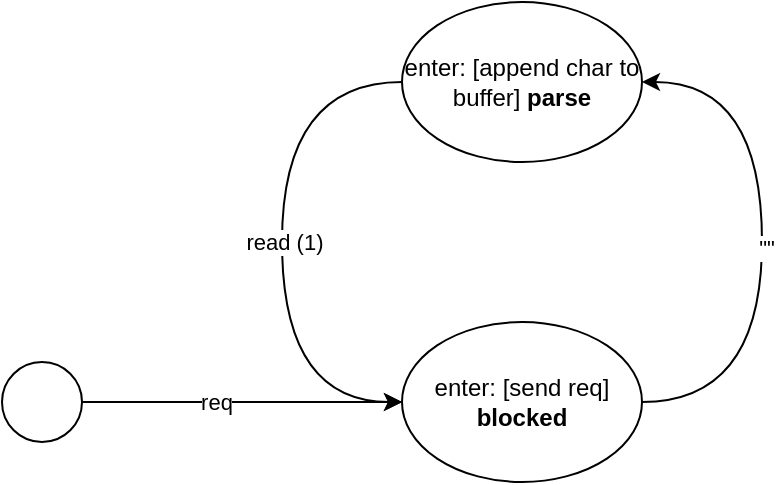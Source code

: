<mxfile version="24.4.0" type="device" pages="5">
  <diagram name="fetch SM" id="DkrG8M95JENJikIjoGy5">
    <mxGraphModel dx="521" dy="377" grid="1" gridSize="10" guides="1" tooltips="1" connect="1" arrows="1" fold="1" page="1" pageScale="1" pageWidth="850" pageHeight="1100" math="0" shadow="0">
      <root>
        <mxCell id="0" />
        <mxCell id="1" parent="0" />
        <mxCell id="stTpHLVD0bYntniNPZmp-8" style="edgeStyle=orthogonalEdgeStyle;rounded=0;orthogonalLoop=1;jettySize=auto;html=1;exitX=0;exitY=0.5;exitDx=0;exitDy=0;entryX=0;entryY=0.5;entryDx=0;entryDy=0;curved=1;" edge="1" parent="1" source="stTpHLVD0bYntniNPZmp-1" target="stTpHLVD0bYntniNPZmp-3">
          <mxGeometry relative="1" as="geometry">
            <Array as="points">
              <mxPoint x="220" y="160" />
              <mxPoint x="220" y="320" />
            </Array>
          </mxGeometry>
        </mxCell>
        <mxCell id="stTpHLVD0bYntniNPZmp-9" value="read (1)" style="edgeLabel;html=1;align=center;verticalAlign=middle;resizable=0;points=[];" vertex="1" connectable="0" parent="stTpHLVD0bYntniNPZmp-8">
          <mxGeometry y="1" relative="1" as="geometry">
            <mxPoint as="offset" />
          </mxGeometry>
        </mxCell>
        <mxCell id="stTpHLVD0bYntniNPZmp-1" value="enter: [append char to buffer]&amp;nbsp;&lt;b&gt;parse&lt;/b&gt;" style="ellipse;whiteSpace=wrap;html=1;" vertex="1" parent="1">
          <mxGeometry x="280" y="120" width="120" height="80" as="geometry" />
        </mxCell>
        <mxCell id="stTpHLVD0bYntniNPZmp-6" style="edgeStyle=orthogonalEdgeStyle;rounded=0;orthogonalLoop=1;jettySize=auto;html=1;entryX=1;entryY=0.5;entryDx=0;entryDy=0;exitX=1;exitY=0.5;exitDx=0;exitDy=0;curved=1;" edge="1" parent="1" source="stTpHLVD0bYntniNPZmp-3" target="stTpHLVD0bYntniNPZmp-1">
          <mxGeometry relative="1" as="geometry">
            <Array as="points">
              <mxPoint x="460" y="320" />
              <mxPoint x="460" y="160" />
            </Array>
          </mxGeometry>
        </mxCell>
        <mxCell id="stTpHLVD0bYntniNPZmp-7" value="&quot;&quot;" style="edgeLabel;html=1;align=center;verticalAlign=middle;resizable=0;points=[];" vertex="1" connectable="0" parent="stTpHLVD0bYntniNPZmp-6">
          <mxGeometry x="-0.02" y="-2" relative="1" as="geometry">
            <mxPoint as="offset" />
          </mxGeometry>
        </mxCell>
        <mxCell id="stTpHLVD0bYntniNPZmp-3" value="enter: [send req]&lt;div&gt;&lt;b&gt;blocked&lt;/b&gt;&lt;/div&gt;" style="ellipse;whiteSpace=wrap;html=1;" vertex="1" parent="1">
          <mxGeometry x="280" y="280" width="120" height="80" as="geometry" />
        </mxCell>
        <mxCell id="stTpHLVD0bYntniNPZmp-11" style="edgeStyle=orthogonalEdgeStyle;rounded=0;orthogonalLoop=1;jettySize=auto;html=1;exitX=1;exitY=0.5;exitDx=0;exitDy=0;entryX=0;entryY=0.5;entryDx=0;entryDy=0;" edge="1" parent="1" source="stTpHLVD0bYntniNPZmp-10" target="stTpHLVD0bYntniNPZmp-3">
          <mxGeometry relative="1" as="geometry">
            <Array as="points">
              <mxPoint x="160" y="320" />
              <mxPoint x="160" y="320" />
            </Array>
          </mxGeometry>
        </mxCell>
        <mxCell id="stTpHLVD0bYntniNPZmp-12" value="req" style="edgeLabel;html=1;align=center;verticalAlign=middle;resizable=0;points=[];" vertex="1" connectable="0" parent="stTpHLVD0bYntniNPZmp-11">
          <mxGeometry x="-0.171" relative="1" as="geometry">
            <mxPoint as="offset" />
          </mxGeometry>
        </mxCell>
        <mxCell id="stTpHLVD0bYntniNPZmp-10" value="" style="ellipse;whiteSpace=wrap;html=1;aspect=fixed;" vertex="1" parent="1">
          <mxGeometry x="80" y="300" width="40" height="40" as="geometry" />
        </mxCell>
      </root>
    </mxGraphModel>
  </diagram>
  <diagram id="rUe7jvf1Ja0IMYalYrNA" name="Stuff">
    <mxGraphModel dx="713" dy="718" grid="1" gridSize="10" guides="1" tooltips="1" connect="1" arrows="1" fold="1" page="1" pageScale="1" pageWidth="850" pageHeight="1100" math="0" shadow="0">
      <root>
        <mxCell id="0" />
        <mxCell id="1" parent="0" />
        <mxCell id="8-EQEEy5BfnEeUhN5tJK-1" value="&quot;Stuff&quot;, [&#xa;    push_new_string,&#xa;    enter, &quot;Stuff&quot;,&#xa;    begin_cycle,&#xa;    mark,&#xa;    peek, &quot;Hello World&quot;,&#xa;    ?, [&#xa;        call, &quot;Hello&quot;,&#xa;        append_return,&#xa;        continue,&#xa;        mark,&#xa;        peek_eof,&#xa;        ?, [&#xa;            break&#xa;            end_cycle,&#xa;            exit, &quot;Stuff&quot;,&#xa;            return_pop&#xa;        ]]]" style="text;whiteSpace=wrap;" vertex="1" parent="1">
          <mxGeometry x="80" y="160" width="150" height="280" as="geometry" />
        </mxCell>
        <mxCell id="8-EQEEy5BfnEeUhN5tJK-5" style="edgeStyle=orthogonalEdgeStyle;rounded=0;orthogonalLoop=1;jettySize=auto;html=1;exitX=1;exitY=0.5;exitDx=0;exitDy=0;entryX=0.5;entryY=0;entryDx=0;entryDy=0;curved=1;" edge="1" parent="1" source="8-EQEEy5BfnEeUhN5tJK-9" target="8-EQEEy5BfnEeUhN5tJK-3">
          <mxGeometry relative="1" as="geometry" />
        </mxCell>
        <mxCell id="8-EQEEy5BfnEeUhN5tJK-7" style="edgeStyle=orthogonalEdgeStyle;rounded=0;orthogonalLoop=1;jettySize=auto;html=1;exitX=0;exitY=0.5;exitDx=0;exitDy=0;curved=1;" edge="1" parent="1" source="8-EQEEy5BfnEeUhN5tJK-2" target="8-EQEEy5BfnEeUhN5tJK-8">
          <mxGeometry relative="1" as="geometry">
            <mxPoint x="280" y="280" as="targetPoint" />
          </mxGeometry>
        </mxCell>
        <mxCell id="8-EQEEy5BfnEeUhN5tJK-2" value="&lt;span style=&quot;&quot;&gt;&amp;nbsp; &amp;nbsp; push_new_string,&lt;/span&gt;&lt;br style=&quot;padding: 0px; margin: 0px;&quot;&gt;&lt;span style=&quot;&quot;&gt;&amp;nbsp; &amp;nbsp; enter, &quot;Stuff&quot;,&lt;/span&gt;&lt;br style=&quot;padding: 0px; margin: 0px;&quot;&gt;&lt;span style=&quot;&quot;&gt;&amp;nbsp; &amp;nbsp; begin_cycle,&lt;/span&gt;&lt;br style=&quot;padding: 0px; margin: 0px;&quot;&gt;&lt;span style=&quot;&quot;&gt;&amp;nbsp; &amp;nbsp; mark,&lt;/span&gt;&lt;br style=&quot;padding: 0px; margin: 0px;&quot;&gt;&lt;span style=&quot;&quot;&gt;&amp;nbsp; &amp;nbsp; peek, &quot;Hello World&quot;,&lt;/span&gt;" style="ellipse;whiteSpace=wrap;html=1;align=left;spacingLeft=10;" vertex="1" parent="1">
          <mxGeometry x="310" y="120" width="180" height="120" as="geometry" />
        </mxCell>
        <mxCell id="8-EQEEy5BfnEeUhN5tJK-14" style="edgeStyle=orthogonalEdgeStyle;rounded=0;orthogonalLoop=1;jettySize=auto;html=1;exitX=0;exitY=0.5;exitDx=0;exitDy=0;entryX=0.5;entryY=0;entryDx=0;entryDy=0;curved=1;" edge="1" parent="1" source="8-EQEEy5BfnEeUhN5tJK-3" target="8-EQEEy5BfnEeUhN5tJK-12">
          <mxGeometry relative="1" as="geometry" />
        </mxCell>
        <mxCell id="8-EQEEy5BfnEeUhN5tJK-3" value="&amp;nbsp; &amp;nbsp; &amp;nbsp; &amp;nbsp; call, &quot;Hello&quot;,&lt;br style=&quot;padding: 0px; margin: 0px;&quot;&gt;&amp;nbsp; &amp;nbsp; &amp;nbsp; &amp;nbsp; append_return,&lt;br style=&quot;padding: 0px; margin: 0px;&quot;&gt;&amp;nbsp; &amp;nbsp; &amp;nbsp; &amp;nbsp; continue,&lt;br style=&quot;padding: 0px; margin: 0px;&quot;&gt;&amp;nbsp; &amp;nbsp; &amp;nbsp; &amp;nbsp; mark,&lt;br style=&quot;padding: 0px; margin: 0px;&quot;&gt;&amp;nbsp; &amp;nbsp; &amp;nbsp; &amp;nbsp; peek_eof," style="ellipse;whiteSpace=wrap;html=1;align=left;spacingLeft=10;" vertex="1" parent="1">
          <mxGeometry x="310" y="400" width="180" height="120" as="geometry" />
        </mxCell>
        <mxCell id="8-EQEEy5BfnEeUhN5tJK-8" value="yield &quot;A&quot;" style="rounded=1;whiteSpace=wrap;html=1;" vertex="1" parent="1">
          <mxGeometry x="240" y="280" width="50" height="20" as="geometry" />
        </mxCell>
        <mxCell id="8-EQEEy5BfnEeUhN5tJK-9" value="continue &quot;A&quot;" style="rounded=1;whiteSpace=wrap;html=1;" vertex="1" parent="1">
          <mxGeometry x="240" y="320" width="70" height="20" as="geometry" />
        </mxCell>
        <mxCell id="8-EQEEy5BfnEeUhN5tJK-10" style="edgeStyle=orthogonalEdgeStyle;rounded=0;orthogonalLoop=1;jettySize=auto;html=1;exitX=1;exitY=0.5;exitDx=0;exitDy=0;entryX=0.5;entryY=0;entryDx=0;entryDy=0;curved=1;" edge="1" parent="1" source="8-EQEEy5BfnEeUhN5tJK-13" target="8-EQEEy5BfnEeUhN5tJK-11">
          <mxGeometry relative="1" as="geometry" />
        </mxCell>
        <mxCell id="8-EQEEy5BfnEeUhN5tJK-11" value="&amp;nbsp; &amp;nbsp; &amp;nbsp; &amp;nbsp; &amp;nbsp; &amp;nbsp; break&lt;br style=&quot;padding: 0px; margin: 0px;&quot;&gt;&amp;nbsp; &amp;nbsp; &amp;nbsp; &amp;nbsp; &amp;nbsp; &amp;nbsp; end_cycle,&lt;br style=&quot;padding: 0px; margin: 0px;&quot;&gt;&amp;nbsp; &amp;nbsp; &amp;nbsp; &amp;nbsp; &amp;nbsp; &amp;nbsp; exit, &quot;Stuff&quot;,&lt;br style=&quot;padding: 0px; margin: 0px;&quot;&gt;&amp;nbsp; &amp;nbsp; &amp;nbsp; &amp;nbsp; &amp;nbsp; &amp;nbsp; return_pop" style="ellipse;whiteSpace=wrap;html=1;align=left;spacingLeft=10;" vertex="1" parent="1">
          <mxGeometry x="310" y="680" width="180" height="120" as="geometry" />
        </mxCell>
        <mxCell id="8-EQEEy5BfnEeUhN5tJK-12" value="yield &quot;B&quot;" style="rounded=1;whiteSpace=wrap;html=1;" vertex="1" parent="1">
          <mxGeometry x="240" y="560" width="50" height="20" as="geometry" />
        </mxCell>
        <mxCell id="8-EQEEy5BfnEeUhN5tJK-13" value="continue &quot;B&quot;" style="rounded=1;whiteSpace=wrap;html=1;" vertex="1" parent="1">
          <mxGeometry x="240" y="600" width="70" height="20" as="geometry" />
        </mxCell>
      </root>
    </mxGraphModel>
  </diagram>
  <diagram id="ojR46NUunlQiR-EPFOlD" name="flat SM">
    <mxGraphModel dx="1316" dy="1153" grid="1" gridSize="10" guides="1" tooltips="1" connect="1" arrows="1" fold="1" page="1" pageScale="1" pageWidth="850" pageHeight="1100" math="0" shadow="0">
      <root>
        <mxCell id="0" />
        <mxCell id="1" parent="0" />
        <mxCell id="51wMGvkzp6D32bV1-tax-14" value="&lt;i&gt;Stuff&lt;/i&gt;" style="rounded=1;whiteSpace=wrap;html=1;fontFamily=Helvetica;fontSize=11;fontColor=default;labelBackgroundColor=default;horizontal=1;verticalAlign=top;" vertex="1" parent="1">
          <mxGeometry x="140" y="400" width="750" height="400" as="geometry" />
        </mxCell>
        <mxCell id="51wMGvkzp6D32bV1-tax-13" value="&lt;i&gt;Sampler&lt;/i&gt;" style="rounded=1;whiteSpace=wrap;html=1;fontFamily=Helvetica;fontSize=11;fontColor=default;labelBackgroundColor=default;horizontal=1;verticalAlign=top;" vertex="1" parent="1">
          <mxGeometry x="210" y="130" width="550" height="230" as="geometry" />
        </mxCell>
        <mxCell id="51wMGvkzp6D32bV1-tax-1" value="⊢ Sampler ⊣&#xa;&#xa;&#xa;: Sampler ^=&#xa;  Stuff _end&#xa;&#xa;&#xa;: Stuff ^=&#xa;  &lt;&lt;&lt;&#xa;    [*&#xa;      | &quot;Hello World&quot;: Hello&#xa;      | _end: _break&#xa;      | *: .&#xa;    ]&#xa;  &gt;&gt;&gt;&#xa;&#xa;&#xa;: Hello ^=&#xa;  &quot;Hello World&quot;" style="text;whiteSpace=wrap;fontFamily=Helvetica;fontSize=11;fontColor=default;labelBackgroundColor=default;" vertex="1" parent="1">
          <mxGeometry x="40" y="40" width="150" height="270" as="geometry" />
        </mxCell>
        <mxCell id="51wMGvkzp6D32bV1-tax-4" style="edgeStyle=orthogonalEdgeStyle;curved=1;rounded=0;orthogonalLoop=1;jettySize=auto;html=1;exitX=0.5;exitY=0;exitDx=0;exitDy=0;entryX=0.5;entryY=0;entryDx=0;entryDy=0;strokeColor=default;align=center;verticalAlign=middle;fontFamily=Helvetica;fontSize=11;fontColor=default;labelBackgroundColor=default;endArrow=classic;" edge="1" parent="1" source="51wMGvkzp6D32bV1-tax-2" target="51wMGvkzp6D32bV1-tax-3">
          <mxGeometry relative="1" as="geometry">
            <Array as="points">
              <mxPoint x="280" y="180" />
              <mxPoint x="570" y="180" />
            </Array>
          </mxGeometry>
        </mxCell>
        <mxCell id="51wMGvkzp6D32bV1-tax-9" value="len (cache) &amp;gt;= 1" style="edgeLabel;html=1;align=center;verticalAlign=middle;resizable=0;points=[];fontFamily=Helvetica;fontSize=11;fontColor=default;labelBackgroundColor=default;" vertex="1" connectable="0" parent="51wMGvkzp6D32bV1-tax-4">
          <mxGeometry x="-0.03" relative="1" as="geometry">
            <mxPoint as="offset" />
          </mxGeometry>
        </mxCell>
        <mxCell id="51wMGvkzp6D32bV1-tax-8" style="edgeStyle=orthogonalEdgeStyle;curved=1;rounded=0;orthogonalLoop=1;jettySize=auto;html=1;exitX=0.5;exitY=1;exitDx=0;exitDy=0;entryX=0;entryY=0.5;entryDx=0;entryDy=0;strokeColor=default;align=center;verticalAlign=middle;fontFamily=Helvetica;fontSize=11;fontColor=default;labelBackgroundColor=default;endArrow=classic;" edge="1" parent="1" source="51wMGvkzp6D32bV1-tax-2" target="51wMGvkzp6D32bV1-tax-5">
          <mxGeometry relative="1" as="geometry">
            <Array as="points">
              <mxPoint x="280" y="280" />
              <mxPoint x="290" y="280" />
              <mxPoint x="290" y="305" />
            </Array>
          </mxGeometry>
        </mxCell>
        <mxCell id="51wMGvkzp6D32bV1-tax-10" value="&lt;div&gt;len (cache) &amp;lt; 1&lt;/div&gt;&lt;div&gt;[send request for 1]&lt;/div&gt;" style="edgeLabel;html=1;align=center;verticalAlign=middle;resizable=0;points=[];fontFamily=Helvetica;fontSize=11;fontColor=default;labelBackgroundColor=default;" vertex="1" connectable="0" parent="51wMGvkzp6D32bV1-tax-8">
          <mxGeometry x="-0.543" y="-1" relative="1" as="geometry">
            <mxPoint as="offset" />
          </mxGeometry>
        </mxCell>
        <mxCell id="51wMGvkzp6D32bV1-tax-2" value="call &quot;Stuff&quot;" style="ellipse;whiteSpace=wrap;html=1;fontFamily=Helvetica;fontSize=11;fontColor=default;labelBackgroundColor=default;" vertex="1" parent="1">
          <mxGeometry x="240" y="210" width="80" height="40" as="geometry" />
        </mxCell>
        <mxCell id="51wMGvkzp6D32bV1-tax-39" style="edgeStyle=orthogonalEdgeStyle;curved=1;rounded=0;orthogonalLoop=1;jettySize=auto;html=1;exitX=1;exitY=0.5;exitDx=0;exitDy=0;strokeColor=default;align=center;verticalAlign=middle;fontFamily=Helvetica;fontSize=11;fontColor=default;labelBackgroundColor=default;endArrow=classic;" edge="1" parent="1" source="51wMGvkzp6D32bV1-tax-3" target="51wMGvkzp6D32bV1-tax-38">
          <mxGeometry relative="1" as="geometry" />
        </mxCell>
        <mxCell id="51wMGvkzp6D32bV1-tax-40" value="yes" style="edgeLabel;html=1;align=center;verticalAlign=middle;resizable=0;points=[];fontFamily=Helvetica;fontSize=11;fontColor=default;labelBackgroundColor=default;" vertex="1" connectable="0" parent="51wMGvkzp6D32bV1-tax-39">
          <mxGeometry x="-0.24" relative="1" as="geometry">
            <mxPoint as="offset" />
          </mxGeometry>
        </mxCell>
        <mxCell id="51wMGvkzp6D32bV1-tax-62" style="edgeStyle=orthogonalEdgeStyle;curved=1;rounded=0;orthogonalLoop=1;jettySize=auto;html=1;exitX=1;exitY=1;exitDx=0;exitDy=0;entryX=0;entryY=0.5;entryDx=0;entryDy=0;strokeColor=default;align=center;verticalAlign=middle;fontFamily=Helvetica;fontSize=11;fontColor=default;labelBackgroundColor=default;endArrow=classic;" edge="1" parent="1" source="51wMGvkzp6D32bV1-tax-3" target="51wMGvkzp6D32bV1-tax-72">
          <mxGeometry relative="1" as="geometry">
            <mxPoint x="741" y="305" as="targetPoint" />
            <Array as="points">
              <mxPoint x="598" y="305" />
            </Array>
          </mxGeometry>
        </mxCell>
        <mxCell id="51wMGvkzp6D32bV1-tax-63" value="Text" style="edgeLabel;html=1;align=center;verticalAlign=middle;resizable=0;points=[];fontFamily=Helvetica;fontSize=11;fontColor=default;labelBackgroundColor=default;" vertex="1" connectable="0" parent="51wMGvkzp6D32bV1-tax-62">
          <mxGeometry x="0.629" y="-1" relative="1" as="geometry">
            <mxPoint as="offset" />
          </mxGeometry>
        </mxCell>
        <mxCell id="51wMGvkzp6D32bV1-tax-64" value="no" style="edgeLabel;html=1;align=center;verticalAlign=middle;resizable=0;points=[];fontFamily=Helvetica;fontSize=11;fontColor=default;labelBackgroundColor=default;" vertex="1" connectable="0" parent="51wMGvkzp6D32bV1-tax-62">
          <mxGeometry x="0.098" y="8" relative="1" as="geometry">
            <mxPoint as="offset" />
          </mxGeometry>
        </mxCell>
        <mxCell id="51wMGvkzp6D32bV1-tax-3" value="expect _end" style="ellipse;whiteSpace=wrap;html=1;fontFamily=Helvetica;fontSize=11;fontColor=default;labelBackgroundColor=default;" vertex="1" parent="1">
          <mxGeometry x="530" y="225" width="80" height="40" as="geometry" />
        </mxCell>
        <mxCell id="51wMGvkzp6D32bV1-tax-7" style="edgeStyle=orthogonalEdgeStyle;curved=1;rounded=0;orthogonalLoop=1;jettySize=auto;html=1;exitX=1;exitY=0.5;exitDx=0;exitDy=0;entryX=0.5;entryY=1;entryDx=0;entryDy=0;strokeColor=default;align=center;verticalAlign=middle;fontFamily=Helvetica;fontSize=11;fontColor=default;labelBackgroundColor=default;endArrow=classic;" edge="1" parent="1" source="51wMGvkzp6D32bV1-tax-5" target="51wMGvkzp6D32bV1-tax-3">
          <mxGeometry relative="1" as="geometry" />
        </mxCell>
        <mxCell id="51wMGvkzp6D32bV1-tax-11" value="char&lt;div&gt;[put char(s) into cache]&lt;/div&gt;" style="edgeLabel;html=1;align=center;verticalAlign=middle;resizable=0;points=[];fontFamily=Helvetica;fontSize=11;fontColor=default;labelBackgroundColor=default;" vertex="1" connectable="0" parent="51wMGvkzp6D32bV1-tax-7">
          <mxGeometry x="0.336" y="1" relative="1" as="geometry">
            <mxPoint as="offset" />
          </mxGeometry>
        </mxCell>
        <mxCell id="51wMGvkzp6D32bV1-tax-5" value="block_io" style="ellipse;whiteSpace=wrap;html=1;fontFamily=Helvetica;fontSize=11;fontColor=default;labelBackgroundColor=default;" vertex="1" parent="1">
          <mxGeometry x="360" y="285" width="80" height="40" as="geometry" />
        </mxCell>
        <mxCell id="51wMGvkzp6D32bV1-tax-24" style="edgeStyle=orthogonalEdgeStyle;curved=1;rounded=0;orthogonalLoop=1;jettySize=auto;html=1;exitX=1;exitY=0;exitDx=0;exitDy=0;entryX=0;entryY=0.5;entryDx=0;entryDy=0;strokeColor=default;align=center;verticalAlign=middle;fontFamily=Helvetica;fontSize=11;fontColor=default;labelBackgroundColor=default;endArrow=classic;" edge="1" parent="1" source="51wMGvkzp6D32bV1-tax-12" target="51wMGvkzp6D32bV1-tax-23">
          <mxGeometry relative="1" as="geometry">
            <Array as="points">
              <mxPoint x="545" y="520" />
            </Array>
          </mxGeometry>
        </mxCell>
        <mxCell id="51wMGvkzp6D32bV1-tax-25" value="yes" style="edgeLabel;html=1;align=center;verticalAlign=middle;resizable=0;points=[];fontFamily=Helvetica;fontSize=11;fontColor=default;labelBackgroundColor=default;" vertex="1" connectable="0" parent="51wMGvkzp6D32bV1-tax-24">
          <mxGeometry x="0.137" y="-6" relative="1" as="geometry">
            <mxPoint as="offset" />
          </mxGeometry>
        </mxCell>
        <mxCell id="51wMGvkzp6D32bV1-tax-27" style="edgeStyle=orthogonalEdgeStyle;curved=1;rounded=0;orthogonalLoop=1;jettySize=auto;html=1;exitX=1;exitY=1;exitDx=0;exitDy=0;entryX=0;entryY=0.5;entryDx=0;entryDy=0;strokeColor=default;align=center;verticalAlign=middle;fontFamily=Helvetica;fontSize=11;fontColor=default;labelBackgroundColor=default;endArrow=classic;" edge="1" parent="1" source="51wMGvkzp6D32bV1-tax-12" target="51wMGvkzp6D32bV1-tax-26">
          <mxGeometry relative="1" as="geometry">
            <Array as="points">
              <mxPoint x="545" y="620" />
            </Array>
          </mxGeometry>
        </mxCell>
        <mxCell id="51wMGvkzp6D32bV1-tax-28" value="no" style="edgeLabel;html=1;align=center;verticalAlign=middle;resizable=0;points=[];fontFamily=Helvetica;fontSize=11;fontColor=default;labelBackgroundColor=default;" vertex="1" connectable="0" parent="51wMGvkzp6D32bV1-tax-27">
          <mxGeometry x="-0.046" y="11" relative="1" as="geometry">
            <mxPoint as="offset" />
          </mxGeometry>
        </mxCell>
        <mxCell id="51wMGvkzp6D32bV1-tax-12" value="peek &quot;Hello World&quot;" style="ellipse;whiteSpace=wrap;html=1;fontFamily=Helvetica;fontSize=11;fontColor=default;labelBackgroundColor=default;" vertex="1" parent="1">
          <mxGeometry x="460" y="550" width="100" height="40" as="geometry" />
        </mxCell>
        <mxCell id="51wMGvkzp6D32bV1-tax-16" style="edgeStyle=orthogonalEdgeStyle;curved=1;rounded=0;orthogonalLoop=1;jettySize=auto;html=1;strokeColor=default;align=center;verticalAlign=middle;fontFamily=Helvetica;fontSize=11;fontColor=default;labelBackgroundColor=default;endArrow=classic;exitX=1;exitY=0.5;exitDx=0;exitDy=0;" edge="1" parent="1" source="51wMGvkzp6D32bV1-tax-15" target="51wMGvkzp6D32bV1-tax-12">
          <mxGeometry relative="1" as="geometry">
            <Array as="points">
              <mxPoint x="280" y="510" />
              <mxPoint x="510" y="510" />
            </Array>
          </mxGeometry>
        </mxCell>
        <mxCell id="51wMGvkzp6D32bV1-tax-17" value="len (cache) &amp;gt;= 11" style="edgeLabel;html=1;align=center;verticalAlign=middle;resizable=0;points=[];fontFamily=Helvetica;fontSize=11;fontColor=default;labelBackgroundColor=default;" vertex="1" connectable="0" parent="51wMGvkzp6D32bV1-tax-16">
          <mxGeometry x="-0.125" relative="1" as="geometry">
            <mxPoint as="offset" />
          </mxGeometry>
        </mxCell>
        <mxCell id="51wMGvkzp6D32bV1-tax-19" style="edgeStyle=orthogonalEdgeStyle;curved=1;rounded=0;orthogonalLoop=1;jettySize=auto;html=1;exitX=0.5;exitY=1;exitDx=0;exitDy=0;entryX=0;entryY=0.5;entryDx=0;entryDy=0;strokeColor=default;align=center;verticalAlign=middle;fontFamily=Helvetica;fontSize=11;fontColor=default;labelBackgroundColor=default;endArrow=classic;" edge="1" parent="1" source="51wMGvkzp6D32bV1-tax-15" target="51wMGvkzp6D32bV1-tax-18">
          <mxGeometry relative="1" as="geometry" />
        </mxCell>
        <mxCell id="51wMGvkzp6D32bV1-tax-20" value="len (cache) &amp;lt; 11&lt;div&gt;[send req for 11]&lt;/div&gt;" style="edgeLabel;html=1;align=center;verticalAlign=middle;resizable=0;points=[];fontFamily=Helvetica;fontSize=11;fontColor=default;labelBackgroundColor=default;" vertex="1" connectable="0" parent="51wMGvkzp6D32bV1-tax-19">
          <mxGeometry x="-0.314" relative="1" as="geometry">
            <mxPoint as="offset" />
          </mxGeometry>
        </mxCell>
        <mxCell id="51wMGvkzp6D32bV1-tax-15" value="" style="ellipse;whiteSpace=wrap;html=1;aspect=fixed;fontFamily=Helvetica;fontSize=11;fontColor=default;labelBackgroundColor=default;" vertex="1" parent="1">
          <mxGeometry x="240" y="500" width="40" height="40" as="geometry" />
        </mxCell>
        <mxCell id="51wMGvkzp6D32bV1-tax-18" value="block_io" style="ellipse;whiteSpace=wrap;html=1;fontFamily=Helvetica;fontSize=11;fontColor=default;labelBackgroundColor=default;" vertex="1" parent="1">
          <mxGeometry x="310" y="610" width="80" height="40" as="geometry" />
        </mxCell>
        <mxCell id="51wMGvkzp6D32bV1-tax-21" style="edgeStyle=orthogonalEdgeStyle;curved=1;rounded=0;orthogonalLoop=1;jettySize=auto;html=1;exitX=1;exitY=0.5;exitDx=0;exitDy=0;entryX=0.5;entryY=1;entryDx=0;entryDy=0;strokeColor=default;align=center;verticalAlign=middle;fontFamily=Helvetica;fontSize=11;fontColor=default;labelBackgroundColor=default;endArrow=classic;" edge="1" parent="1" source="51wMGvkzp6D32bV1-tax-18" target="51wMGvkzp6D32bV1-tax-12">
          <mxGeometry relative="1" as="geometry" />
        </mxCell>
        <mxCell id="51wMGvkzp6D32bV1-tax-22" value="received&lt;div&gt;[put chars into cache]&lt;/div&gt;" style="edgeLabel;html=1;align=center;verticalAlign=middle;resizable=0;points=[];fontFamily=Helvetica;fontSize=11;fontColor=default;labelBackgroundColor=default;" vertex="1" connectable="0" parent="51wMGvkzp6D32bV1-tax-21">
          <mxGeometry x="-0.126" y="9" relative="1" as="geometry">
            <mxPoint as="offset" />
          </mxGeometry>
        </mxCell>
        <mxCell id="51wMGvkzp6D32bV1-tax-37" style="edgeStyle=orthogonalEdgeStyle;curved=1;rounded=0;orthogonalLoop=1;jettySize=auto;html=1;exitX=1;exitY=0.5;exitDx=0;exitDy=0;entryX=0.5;entryY=0;entryDx=0;entryDy=0;strokeColor=default;align=center;verticalAlign=middle;fontFamily=Helvetica;fontSize=11;fontColor=default;labelBackgroundColor=default;endArrow=classic;" edge="1" parent="1" source="51wMGvkzp6D32bV1-tax-23" target="51wMGvkzp6D32bV1-tax-15">
          <mxGeometry relative="1" as="geometry">
            <Array as="points">
              <mxPoint x="790" y="520" />
              <mxPoint x="790" y="430" />
              <mxPoint x="260" y="430" />
            </Array>
          </mxGeometry>
        </mxCell>
        <mxCell id="51wMGvkzp6D32bV1-tax-23" value="call &quot;Hello&quot;" style="ellipse;whiteSpace=wrap;html=1;fontFamily=Helvetica;fontSize=11;fontColor=default;labelBackgroundColor=default;" vertex="1" parent="1">
          <mxGeometry x="630" y="500" width="100" height="40" as="geometry" />
        </mxCell>
        <mxCell id="51wMGvkzp6D32bV1-tax-33" style="edgeStyle=orthogonalEdgeStyle;curved=1;rounded=0;orthogonalLoop=1;jettySize=auto;html=1;exitX=1;exitY=1;exitDx=0;exitDy=0;entryX=0;entryY=0.5;entryDx=0;entryDy=0;strokeColor=default;align=center;verticalAlign=middle;fontFamily=Helvetica;fontSize=11;fontColor=default;labelBackgroundColor=default;endArrow=classic;" edge="1" parent="1" source="51wMGvkzp6D32bV1-tax-26" target="51wMGvkzp6D32bV1-tax-15">
          <mxGeometry relative="1" as="geometry">
            <mxPoint x="810" y="680" as="targetPoint" />
            <Array as="points">
              <mxPoint x="715" y="760" />
              <mxPoint x="180" y="760" />
              <mxPoint x="180" y="520" />
            </Array>
          </mxGeometry>
        </mxCell>
        <mxCell id="51wMGvkzp6D32bV1-tax-35" value="no&lt;div&gt;[accept]&lt;/div&gt;" style="edgeLabel;html=1;align=center;verticalAlign=middle;resizable=0;points=[];fontFamily=Helvetica;fontSize=11;fontColor=default;labelBackgroundColor=default;" vertex="1" connectable="0" parent="51wMGvkzp6D32bV1-tax-33">
          <mxGeometry x="-0.436" y="-9" relative="1" as="geometry">
            <mxPoint as="offset" />
          </mxGeometry>
        </mxCell>
        <mxCell id="51wMGvkzp6D32bV1-tax-65" style="edgeStyle=orthogonalEdgeStyle;curved=1;rounded=0;orthogonalLoop=1;jettySize=auto;html=1;exitX=1;exitY=0.5;exitDx=0;exitDy=0;entryX=0;entryY=0.5;entryDx=0;entryDy=0;strokeColor=default;align=center;verticalAlign=middle;fontFamily=Helvetica;fontSize=11;fontColor=default;labelBackgroundColor=default;endArrow=classic;" edge="1" parent="1" source="51wMGvkzp6D32bV1-tax-26" target="51wMGvkzp6D32bV1-tax-34">
          <mxGeometry relative="1" as="geometry" />
        </mxCell>
        <mxCell id="51wMGvkzp6D32bV1-tax-66" value="yes" style="edgeLabel;html=1;align=center;verticalAlign=middle;resizable=0;points=[];fontFamily=Helvetica;fontSize=11;fontColor=default;labelBackgroundColor=default;" vertex="1" connectable="0" parent="51wMGvkzp6D32bV1-tax-65">
          <mxGeometry x="-0.257" relative="1" as="geometry">
            <mxPoint as="offset" />
          </mxGeometry>
        </mxCell>
        <mxCell id="51wMGvkzp6D32bV1-tax-26" value="peek _end" style="ellipse;whiteSpace=wrap;html=1;fontFamily=Helvetica;fontSize=11;fontColor=default;labelBackgroundColor=default;" vertex="1" parent="1">
          <mxGeometry x="630" y="600" width="100" height="40" as="geometry" />
        </mxCell>
        <mxCell id="51wMGvkzp6D32bV1-tax-34" value="" style="rhombus;whiteSpace=wrap;html=1;fontFamily=Helvetica;fontSize=11;labelBackgroundColor=default;fillColor=#d5e8d4;strokeColor=#82b366;" vertex="1" parent="1">
          <mxGeometry x="870" y="600" width="40" height="40" as="geometry" />
        </mxCell>
        <mxCell id="51wMGvkzp6D32bV1-tax-38" value="" style="rhombus;whiteSpace=wrap;html=1;fontFamily=Helvetica;fontSize=11;labelBackgroundColor=default;fillColor=#d5e8d4;strokeColor=#82b366;" vertex="1" parent="1">
          <mxGeometry x="741" y="225" width="40" height="40" as="geometry" />
        </mxCell>
        <mxCell id="51wMGvkzp6D32bV1-tax-41" value="&lt;i&gt;Hello&lt;/i&gt;" style="rounded=1;whiteSpace=wrap;html=1;fontFamily=Helvetica;fontSize=11;fontColor=default;labelBackgroundColor=default;horizontal=1;verticalAlign=top;" vertex="1" parent="1">
          <mxGeometry x="230" y="840" width="480" height="230" as="geometry" />
        </mxCell>
        <mxCell id="51wMGvkzp6D32bV1-tax-42" style="edgeStyle=orthogonalEdgeStyle;curved=1;rounded=0;orthogonalLoop=1;jettySize=auto;html=1;exitX=0.5;exitY=0;exitDx=0;exitDy=0;entryX=0.5;entryY=0;entryDx=0;entryDy=0;strokeColor=default;align=center;verticalAlign=middle;fontFamily=Helvetica;fontSize=11;fontColor=default;labelBackgroundColor=default;endArrow=classic;" edge="1" parent="1" source="51wMGvkzp6D32bV1-tax-46" target="51wMGvkzp6D32bV1-tax-49">
          <mxGeometry relative="1" as="geometry">
            <Array as="points">
              <mxPoint x="290" y="900" />
              <mxPoint x="310" y="900" />
              <mxPoint x="310" y="890" />
              <mxPoint x="585" y="890" />
            </Array>
          </mxGeometry>
        </mxCell>
        <mxCell id="51wMGvkzp6D32bV1-tax-43" value="len (cache) &amp;gt;= 11" style="edgeLabel;html=1;align=center;verticalAlign=middle;resizable=0;points=[];fontFamily=Helvetica;fontSize=11;fontColor=default;labelBackgroundColor=default;" vertex="1" connectable="0" parent="51wMGvkzp6D32bV1-tax-42">
          <mxGeometry x="-0.03" relative="1" as="geometry">
            <mxPoint as="offset" />
          </mxGeometry>
        </mxCell>
        <mxCell id="51wMGvkzp6D32bV1-tax-44" style="edgeStyle=orthogonalEdgeStyle;curved=1;rounded=0;orthogonalLoop=1;jettySize=auto;html=1;exitX=0.5;exitY=1;exitDx=0;exitDy=0;entryX=0;entryY=0.5;entryDx=0;entryDy=0;strokeColor=default;align=center;verticalAlign=middle;fontFamily=Helvetica;fontSize=11;fontColor=default;labelBackgroundColor=default;endArrow=classic;" edge="1" parent="1" source="51wMGvkzp6D32bV1-tax-46" target="51wMGvkzp6D32bV1-tax-52">
          <mxGeometry relative="1" as="geometry">
            <Array as="points">
              <mxPoint x="290" y="1010" />
              <mxPoint x="320" y="1010" />
              <mxPoint x="320" y="1015" />
            </Array>
          </mxGeometry>
        </mxCell>
        <mxCell id="51wMGvkzp6D32bV1-tax-45" value="&lt;div&gt;len (cache) &amp;lt; 11&lt;/div&gt;&lt;div&gt;[send request for 11]&lt;/div&gt;" style="edgeLabel;html=1;align=center;verticalAlign=middle;resizable=0;points=[];fontFamily=Helvetica;fontSize=11;fontColor=default;labelBackgroundColor=default;" vertex="1" connectable="0" parent="51wMGvkzp6D32bV1-tax-44">
          <mxGeometry x="-0.543" y="-1" relative="1" as="geometry">
            <mxPoint as="offset" />
          </mxGeometry>
        </mxCell>
        <mxCell id="51wMGvkzp6D32bV1-tax-46" value="" style="ellipse;whiteSpace=wrap;html=1;fontFamily=Helvetica;fontSize=11;fontColor=default;labelBackgroundColor=default;" vertex="1" parent="1">
          <mxGeometry x="270" y="920" width="40" height="40" as="geometry" />
        </mxCell>
        <mxCell id="51wMGvkzp6D32bV1-tax-47" style="edgeStyle=orthogonalEdgeStyle;curved=1;rounded=0;orthogonalLoop=1;jettySize=auto;html=1;exitX=1;exitY=0.5;exitDx=0;exitDy=0;strokeColor=default;align=center;verticalAlign=middle;fontFamily=Helvetica;fontSize=11;fontColor=default;labelBackgroundColor=default;endArrow=classic;" edge="1" parent="1" source="51wMGvkzp6D32bV1-tax-49" target="51wMGvkzp6D32bV1-tax-53">
          <mxGeometry relative="1" as="geometry" />
        </mxCell>
        <mxCell id="51wMGvkzp6D32bV1-tax-48" value="yes" style="edgeLabel;html=1;align=center;verticalAlign=middle;resizable=0;points=[];fontFamily=Helvetica;fontSize=11;fontColor=default;labelBackgroundColor=default;" vertex="1" connectable="0" parent="51wMGvkzp6D32bV1-tax-47">
          <mxGeometry x="-0.24" relative="1" as="geometry">
            <mxPoint as="offset" />
          </mxGeometry>
        </mxCell>
        <mxCell id="51wMGvkzp6D32bV1-tax-70" style="edgeStyle=orthogonalEdgeStyle;curved=1;rounded=0;orthogonalLoop=1;jettySize=auto;html=1;exitX=1;exitY=1;exitDx=0;exitDy=0;entryX=0;entryY=0.5;entryDx=0;entryDy=0;strokeColor=default;align=center;verticalAlign=middle;fontFamily=Helvetica;fontSize=11;fontColor=default;labelBackgroundColor=default;endArrow=classic;" edge="1" parent="1" source="51wMGvkzp6D32bV1-tax-49" target="51wMGvkzp6D32bV1-tax-69">
          <mxGeometry relative="1" as="geometry">
            <Array as="points">
              <mxPoint x="624" y="1015" />
            </Array>
          </mxGeometry>
        </mxCell>
        <mxCell id="51wMGvkzp6D32bV1-tax-71" value="no" style="edgeLabel;html=1;align=center;verticalAlign=middle;resizable=0;points=[];fontFamily=Helvetica;fontSize=11;fontColor=default;labelBackgroundColor=default;" vertex="1" connectable="0" parent="51wMGvkzp6D32bV1-tax-70">
          <mxGeometry x="0.052" y="11" relative="1" as="geometry">
            <mxPoint as="offset" />
          </mxGeometry>
        </mxCell>
        <mxCell id="51wMGvkzp6D32bV1-tax-49" value="expect &quot;Hello World" style="ellipse;whiteSpace=wrap;html=1;fontFamily=Helvetica;fontSize=11;fontColor=default;labelBackgroundColor=default;" vertex="1" parent="1">
          <mxGeometry x="530" y="935" width="110" height="40" as="geometry" />
        </mxCell>
        <mxCell id="51wMGvkzp6D32bV1-tax-50" style="edgeStyle=orthogonalEdgeStyle;curved=1;rounded=0;orthogonalLoop=1;jettySize=auto;html=1;exitX=1;exitY=0.5;exitDx=0;exitDy=0;entryX=0.5;entryY=1;entryDx=0;entryDy=0;strokeColor=default;align=center;verticalAlign=middle;fontFamily=Helvetica;fontSize=11;fontColor=default;labelBackgroundColor=default;endArrow=classic;" edge="1" parent="1" source="51wMGvkzp6D32bV1-tax-52" target="51wMGvkzp6D32bV1-tax-49">
          <mxGeometry relative="1" as="geometry" />
        </mxCell>
        <mxCell id="51wMGvkzp6D32bV1-tax-51" value="char&lt;div&gt;[put char(s) into cache]&lt;/div&gt;" style="edgeLabel;html=1;align=center;verticalAlign=middle;resizable=0;points=[];fontFamily=Helvetica;fontSize=11;fontColor=default;labelBackgroundColor=default;" vertex="1" connectable="0" parent="51wMGvkzp6D32bV1-tax-50">
          <mxGeometry x="0.336" y="1" relative="1" as="geometry">
            <mxPoint x="-27" y="1" as="offset" />
          </mxGeometry>
        </mxCell>
        <mxCell id="51wMGvkzp6D32bV1-tax-52" value="block_io" style="ellipse;whiteSpace=wrap;html=1;fontFamily=Helvetica;fontSize=11;fontColor=default;labelBackgroundColor=default;" vertex="1" parent="1">
          <mxGeometry x="390" y="995" width="80" height="40" as="geometry" />
        </mxCell>
        <mxCell id="51wMGvkzp6D32bV1-tax-53" value="" style="rhombus;whiteSpace=wrap;html=1;fontFamily=Helvetica;fontSize=11;labelBackgroundColor=default;fillColor=#d5e8d4;strokeColor=#82b366;" vertex="1" parent="1">
          <mxGeometry x="690" y="935" width="40" height="40" as="geometry" />
        </mxCell>
        <mxCell id="51wMGvkzp6D32bV1-tax-56" value="" style="rhombus;whiteSpace=wrap;html=1;fontFamily=Helvetica;fontSize=11;labelBackgroundColor=default;fillColor=#f8cecc;strokeColor=#b85450;" vertex="1" parent="1">
          <mxGeometry x="880" y="670" width="20" height="20" as="geometry" />
        </mxCell>
        <mxCell id="51wMGvkzp6D32bV1-tax-69" value="" style="rhombus;whiteSpace=wrap;html=1;fontFamily=Helvetica;fontSize=11;labelBackgroundColor=default;fillColor=#f8cecc;strokeColor=#b85450;" vertex="1" parent="1">
          <mxGeometry x="700" y="1005" width="20" height="20" as="geometry" />
        </mxCell>
        <mxCell id="51wMGvkzp6D32bV1-tax-72" value="" style="rhombus;whiteSpace=wrap;html=1;fontFamily=Helvetica;fontSize=11;labelBackgroundColor=default;fillColor=#f8cecc;strokeColor=#b85450;" vertex="1" parent="1">
          <mxGeometry x="751" y="295" width="20" height="20" as="geometry" />
        </mxCell>
      </root>
    </mxGraphModel>
  </diagram>
  <diagram name="elide fetch" id="SmRJdoFMT9yTP8YzqQkT">
    <mxGraphModel dx="921" dy="807" grid="1" gridSize="10" guides="1" tooltips="1" connect="1" arrows="1" fold="1" page="1" pageScale="1" pageWidth="850" pageHeight="1100" math="0" shadow="0">
      <root>
        <mxCell id="D9LngvfMdOV62KLDwwon-0" />
        <mxCell id="D9LngvfMdOV62KLDwwon-1" parent="D9LngvfMdOV62KLDwwon-0" />
        <mxCell id="D9LngvfMdOV62KLDwwon-2" value="&lt;i&gt;Stuff&lt;/i&gt;" style="rounded=1;whiteSpace=wrap;html=1;fontFamily=Helvetica;fontSize=11;fontColor=default;labelBackgroundColor=default;horizontal=1;verticalAlign=top;" vertex="1" parent="D9LngvfMdOV62KLDwwon-1">
          <mxGeometry x="240" y="240" width="540" height="310" as="geometry" />
        </mxCell>
        <mxCell id="D9LngvfMdOV62KLDwwon-3" value="&lt;i&gt;Sampler&lt;/i&gt;" style="rounded=1;whiteSpace=wrap;html=1;fontFamily=Helvetica;fontSize=11;fontColor=default;labelBackgroundColor=default;horizontal=1;verticalAlign=top;" vertex="1" parent="D9LngvfMdOV62KLDwwon-1">
          <mxGeometry x="250" y="60" width="510" height="150" as="geometry" />
        </mxCell>
        <mxCell id="D9LngvfMdOV62KLDwwon-4" value="⊢ Sampler ⊣&#xa;&#xa;&#xa;: Sampler =&#xa;  Stuff +1 _end&#xa;&#xa;&#xa;: Stuff =&#xa;  &lt;&lt;&lt;&#xa;    +11&#xa;    [*&#xa;      | &quot;Hello World&quot;: Hello&#xa;      | _end: _break&#xa;      | *: .&#xa;    ]&#xa;  &gt;&gt;&gt;&#xa;&#xa;&#xa;: Hello =&#xa;  +11&#xa;  &quot;Hello World&quot;" style="text;whiteSpace=wrap;fontFamily=Helvetica;fontSize=11;fontColor=default;labelBackgroundColor=default;" vertex="1" parent="D9LngvfMdOV62KLDwwon-1">
          <mxGeometry x="40" y="40" width="150" height="270" as="geometry" />
        </mxCell>
        <mxCell id="JiopwDoaBhXofeJwtJY2-1" style="edgeStyle=orthogonalEdgeStyle;curved=1;rounded=0;orthogonalLoop=1;jettySize=auto;html=1;exitX=1;exitY=0.5;exitDx=0;exitDy=0;entryX=0;entryY=0.5;entryDx=0;entryDy=0;strokeColor=default;align=center;verticalAlign=middle;fontFamily=Helvetica;fontSize=11;fontColor=default;labelBackgroundColor=default;endArrow=classic;" edge="1" parent="D9LngvfMdOV62KLDwwon-1" source="D9LngvfMdOV62KLDwwon-9" target="JiopwDoaBhXofeJwtJY2-0">
          <mxGeometry relative="1" as="geometry" />
        </mxCell>
        <mxCell id="D9LngvfMdOV62KLDwwon-9" value="Stuff" style="ellipse;whiteSpace=wrap;html=1;fontFamily=Helvetica;fontSize=11;fontColor=default;labelBackgroundColor=default;dashed=1;" vertex="1" parent="D9LngvfMdOV62KLDwwon-1">
          <mxGeometry x="310" y="95" width="80" height="40" as="geometry" />
        </mxCell>
        <mxCell id="D9LngvfMdOV62KLDwwon-10" style="edgeStyle=orthogonalEdgeStyle;curved=1;rounded=0;orthogonalLoop=1;jettySize=auto;html=1;exitX=1;exitY=0.5;exitDx=0;exitDy=0;strokeColor=default;align=center;verticalAlign=middle;fontFamily=Helvetica;fontSize=11;fontColor=default;labelBackgroundColor=default;endArrow=classic;" edge="1" parent="D9LngvfMdOV62KLDwwon-1" source="D9LngvfMdOV62KLDwwon-15" target="D9LngvfMdOV62KLDwwon-40">
          <mxGeometry relative="1" as="geometry" />
        </mxCell>
        <mxCell id="D9LngvfMdOV62KLDwwon-11" value="yes" style="edgeLabel;html=1;align=center;verticalAlign=middle;resizable=0;points=[];fontFamily=Helvetica;fontSize=11;fontColor=default;labelBackgroundColor=default;" vertex="1" connectable="0" parent="D9LngvfMdOV62KLDwwon-10">
          <mxGeometry x="-0.24" relative="1" as="geometry">
            <mxPoint as="offset" />
          </mxGeometry>
        </mxCell>
        <mxCell id="D9LngvfMdOV62KLDwwon-12" style="edgeStyle=orthogonalEdgeStyle;curved=1;rounded=0;orthogonalLoop=1;jettySize=auto;html=1;exitX=1;exitY=1;exitDx=0;exitDy=0;entryX=0;entryY=0.5;entryDx=0;entryDy=0;strokeColor=default;align=center;verticalAlign=middle;fontFamily=Helvetica;fontSize=11;fontColor=default;labelBackgroundColor=default;endArrow=classic;" edge="1" parent="D9LngvfMdOV62KLDwwon-1" source="D9LngvfMdOV62KLDwwon-15" target="D9LngvfMdOV62KLDwwon-58">
          <mxGeometry relative="1" as="geometry">
            <mxPoint x="741" y="175" as="targetPoint" />
            <Array as="points">
              <mxPoint x="598" y="175" />
            </Array>
          </mxGeometry>
        </mxCell>
        <mxCell id="D9LngvfMdOV62KLDwwon-13" value="Text" style="edgeLabel;html=1;align=center;verticalAlign=middle;resizable=0;points=[];fontFamily=Helvetica;fontSize=11;fontColor=default;labelBackgroundColor=default;" vertex="1" connectable="0" parent="D9LngvfMdOV62KLDwwon-12">
          <mxGeometry x="0.629" y="-1" relative="1" as="geometry">
            <mxPoint as="offset" />
          </mxGeometry>
        </mxCell>
        <mxCell id="D9LngvfMdOV62KLDwwon-14" value="no" style="edgeLabel;html=1;align=center;verticalAlign=middle;resizable=0;points=[];fontFamily=Helvetica;fontSize=11;fontColor=default;labelBackgroundColor=default;" vertex="1" connectable="0" parent="D9LngvfMdOV62KLDwwon-12">
          <mxGeometry x="0.098" y="8" relative="1" as="geometry">
            <mxPoint as="offset" />
          </mxGeometry>
        </mxCell>
        <mxCell id="D9LngvfMdOV62KLDwwon-15" value="! _end" style="ellipse;whiteSpace=wrap;html=1;fontFamily=Helvetica;fontSize=11;fontColor=default;labelBackgroundColor=default;" vertex="1" parent="D9LngvfMdOV62KLDwwon-1">
          <mxGeometry x="530" y="95" width="80" height="40" as="geometry" />
        </mxCell>
        <mxCell id="D9LngvfMdOV62KLDwwon-19" style="edgeStyle=orthogonalEdgeStyle;curved=1;rounded=0;orthogonalLoop=1;jettySize=auto;html=1;exitX=1;exitY=0;exitDx=0;exitDy=0;entryX=0;entryY=0.5;entryDx=0;entryDy=0;strokeColor=default;align=center;verticalAlign=middle;fontFamily=Helvetica;fontSize=11;fontColor=default;labelBackgroundColor=default;endArrow=classic;" edge="1" parent="D9LngvfMdOV62KLDwwon-1" source="D9LngvfMdOV62KLDwwon-23" target="D9LngvfMdOV62KLDwwon-33">
          <mxGeometry relative="1" as="geometry">
            <Array as="points">
              <mxPoint x="535" y="340" />
            </Array>
          </mxGeometry>
        </mxCell>
        <mxCell id="D9LngvfMdOV62KLDwwon-20" value="yes" style="edgeLabel;html=1;align=center;verticalAlign=middle;resizable=0;points=[];fontFamily=Helvetica;fontSize=11;fontColor=default;labelBackgroundColor=default;" vertex="1" connectable="0" parent="D9LngvfMdOV62KLDwwon-19">
          <mxGeometry x="0.137" y="-6" relative="1" as="geometry">
            <mxPoint as="offset" />
          </mxGeometry>
        </mxCell>
        <mxCell id="D9LngvfMdOV62KLDwwon-21" style="edgeStyle=orthogonalEdgeStyle;curved=1;rounded=0;orthogonalLoop=1;jettySize=auto;html=1;exitX=1;exitY=1;exitDx=0;exitDy=0;entryX=0;entryY=0.5;entryDx=0;entryDy=0;strokeColor=default;align=center;verticalAlign=middle;fontFamily=Helvetica;fontSize=11;fontColor=default;labelBackgroundColor=default;endArrow=classic;" edge="1" parent="D9LngvfMdOV62KLDwwon-1" source="D9LngvfMdOV62KLDwwon-23" target="D9LngvfMdOV62KLDwwon-38">
          <mxGeometry relative="1" as="geometry">
            <Array as="points">
              <mxPoint x="535" y="440" />
            </Array>
          </mxGeometry>
        </mxCell>
        <mxCell id="D9LngvfMdOV62KLDwwon-22" value="no" style="edgeLabel;html=1;align=center;verticalAlign=middle;resizable=0;points=[];fontFamily=Helvetica;fontSize=11;fontColor=default;labelBackgroundColor=default;" vertex="1" connectable="0" parent="D9LngvfMdOV62KLDwwon-21">
          <mxGeometry x="-0.046" y="11" relative="1" as="geometry">
            <mxPoint as="offset" />
          </mxGeometry>
        </mxCell>
        <mxCell id="D9LngvfMdOV62KLDwwon-23" value="? &quot;Hello World&quot;" style="ellipse;whiteSpace=wrap;html=1;fontFamily=Helvetica;fontSize=11;fontColor=default;labelBackgroundColor=default;" vertex="1" parent="D9LngvfMdOV62KLDwwon-1">
          <mxGeometry x="450" y="370" width="100" height="40" as="geometry" />
        </mxCell>
        <mxCell id="JiopwDoaBhXofeJwtJY2-4" style="edgeStyle=orthogonalEdgeStyle;curved=1;rounded=0;orthogonalLoop=1;jettySize=auto;html=1;exitX=1;exitY=0.5;exitDx=0;exitDy=0;entryX=0;entryY=0.5;entryDx=0;entryDy=0;strokeColor=default;align=center;verticalAlign=middle;fontFamily=Helvetica;fontSize=11;fontColor=default;labelBackgroundColor=default;endArrow=classic;" edge="1" parent="D9LngvfMdOV62KLDwwon-1" source="D9LngvfMdOV62KLDwwon-28" target="JiopwDoaBhXofeJwtJY2-3">
          <mxGeometry relative="1" as="geometry" />
        </mxCell>
        <mxCell id="D9LngvfMdOV62KLDwwon-28" value="" style="ellipse;whiteSpace=wrap;html=1;aspect=fixed;fontFamily=Helvetica;fontSize=11;fontColor=default;labelBackgroundColor=default;" vertex="1" parent="D9LngvfMdOV62KLDwwon-1">
          <mxGeometry x="230" y="380" width="20" height="20" as="geometry" />
        </mxCell>
        <mxCell id="JiopwDoaBhXofeJwtJY2-15" style="edgeStyle=orthogonalEdgeStyle;curved=1;rounded=0;orthogonalLoop=1;jettySize=auto;html=1;exitX=1;exitY=0.5;exitDx=0;exitDy=0;entryX=0.5;entryY=0;entryDx=0;entryDy=0;strokeColor=default;align=center;verticalAlign=middle;fontFamily=Helvetica;fontSize=11;fontColor=default;labelBackgroundColor=default;endArrow=classic;" edge="1" parent="D9LngvfMdOV62KLDwwon-1" source="D9LngvfMdOV62KLDwwon-33" target="JiopwDoaBhXofeJwtJY2-3">
          <mxGeometry relative="1" as="geometry">
            <Array as="points">
              <mxPoint x="740" y="340" />
              <mxPoint x="740" y="270" />
              <mxPoint x="360" y="270" />
            </Array>
          </mxGeometry>
        </mxCell>
        <mxCell id="D9LngvfMdOV62KLDwwon-33" value="Hello" style="ellipse;whiteSpace=wrap;html=1;fontFamily=Helvetica;fontSize=11;fontColor=default;labelBackgroundColor=default;dashed=1;" vertex="1" parent="D9LngvfMdOV62KLDwwon-1">
          <mxGeometry x="620" y="320" width="100" height="40" as="geometry" />
        </mxCell>
        <mxCell id="D9LngvfMdOV62KLDwwon-36" style="edgeStyle=orthogonalEdgeStyle;curved=1;rounded=0;orthogonalLoop=1;jettySize=auto;html=1;exitX=1;exitY=0.5;exitDx=0;exitDy=0;entryX=0;entryY=0.5;entryDx=0;entryDy=0;strokeColor=default;align=center;verticalAlign=middle;fontFamily=Helvetica;fontSize=11;fontColor=default;labelBackgroundColor=default;endArrow=classic;" edge="1" parent="D9LngvfMdOV62KLDwwon-1" source="D9LngvfMdOV62KLDwwon-38" target="D9LngvfMdOV62KLDwwon-39">
          <mxGeometry relative="1" as="geometry" />
        </mxCell>
        <mxCell id="D9LngvfMdOV62KLDwwon-37" value="yes" style="edgeLabel;html=1;align=center;verticalAlign=middle;resizable=0;points=[];fontFamily=Helvetica;fontSize=11;fontColor=default;labelBackgroundColor=default;" vertex="1" connectable="0" parent="D9LngvfMdOV62KLDwwon-36">
          <mxGeometry x="-0.257" relative="1" as="geometry">
            <mxPoint as="offset" />
          </mxGeometry>
        </mxCell>
        <mxCell id="JiopwDoaBhXofeJwtJY2-6" style="edgeStyle=orthogonalEdgeStyle;curved=1;rounded=0;orthogonalLoop=1;jettySize=auto;html=1;exitX=1;exitY=1;exitDx=0;exitDy=0;entryX=0.5;entryY=1;entryDx=0;entryDy=0;strokeColor=default;align=center;verticalAlign=middle;fontFamily=Helvetica;fontSize=11;fontColor=default;labelBackgroundColor=default;endArrow=classic;" edge="1" parent="D9LngvfMdOV62KLDwwon-1" source="D9LngvfMdOV62KLDwwon-38" target="JiopwDoaBhXofeJwtJY2-3">
          <mxGeometry relative="1" as="geometry">
            <Array as="points">
              <mxPoint x="705" y="510" />
              <mxPoint x="360" y="510" />
            </Array>
          </mxGeometry>
        </mxCell>
        <mxCell id="JiopwDoaBhXofeJwtJY2-7" value="no&lt;div&gt;[_accept]&lt;/div&gt;" style="edgeLabel;html=1;align=center;verticalAlign=middle;resizable=0;points=[];fontFamily=Helvetica;fontSize=11;fontColor=default;labelBackgroundColor=default;" vertex="1" connectable="0" parent="JiopwDoaBhXofeJwtJY2-6">
          <mxGeometry x="-0.393" relative="1" as="geometry">
            <mxPoint as="offset" />
          </mxGeometry>
        </mxCell>
        <mxCell id="D9LngvfMdOV62KLDwwon-38" value="? _end" style="ellipse;whiteSpace=wrap;html=1;fontFamily=Helvetica;fontSize=11;fontColor=default;labelBackgroundColor=default;" vertex="1" parent="D9LngvfMdOV62KLDwwon-1">
          <mxGeometry x="620" y="420" width="100" height="40" as="geometry" />
        </mxCell>
        <mxCell id="D9LngvfMdOV62KLDwwon-39" value="" style="rhombus;whiteSpace=wrap;html=1;fontFamily=Helvetica;fontSize=11;labelBackgroundColor=default;fillColor=#d5e8d4;strokeColor=#82b366;" vertex="1" parent="D9LngvfMdOV62KLDwwon-1">
          <mxGeometry x="760" y="420" width="40" height="40" as="geometry" />
        </mxCell>
        <mxCell id="D9LngvfMdOV62KLDwwon-40" value="" style="rhombus;whiteSpace=wrap;html=1;fontFamily=Helvetica;fontSize=11;labelBackgroundColor=default;fillColor=#d5e8d4;strokeColor=#82b366;" vertex="1" parent="D9LngvfMdOV62KLDwwon-1">
          <mxGeometry x="741" y="95" width="40" height="40" as="geometry" />
        </mxCell>
        <mxCell id="D9LngvfMdOV62KLDwwon-41" value="&lt;i&gt;Hello&lt;/i&gt;" style="rounded=1;whiteSpace=wrap;html=1;fontFamily=Helvetica;fontSize=11;fontColor=default;labelBackgroundColor=default;horizontal=1;verticalAlign=top;" vertex="1" parent="D9LngvfMdOV62KLDwwon-1">
          <mxGeometry x="320" y="580" width="380" height="150" as="geometry" />
        </mxCell>
        <mxCell id="JiopwDoaBhXofeJwtJY2-11" style="edgeStyle=orthogonalEdgeStyle;curved=1;rounded=0;orthogonalLoop=1;jettySize=auto;html=1;entryX=0;entryY=0.5;entryDx=0;entryDy=0;strokeColor=default;align=center;verticalAlign=middle;fontFamily=Helvetica;fontSize=11;fontColor=default;labelBackgroundColor=default;endArrow=classic;exitX=1;exitY=0.5;exitDx=0;exitDy=0;" edge="1" parent="D9LngvfMdOV62KLDwwon-1" source="4xn2pVMvEiZtUi6rDup6-0" target="JiopwDoaBhXofeJwtJY2-9">
          <mxGeometry relative="1" as="geometry">
            <mxPoint x="310" y="647.5" as="sourcePoint" />
          </mxGeometry>
        </mxCell>
        <mxCell id="D9LngvfMdOV62KLDwwon-47" style="edgeStyle=orthogonalEdgeStyle;curved=1;rounded=0;orthogonalLoop=1;jettySize=auto;html=1;exitX=1;exitY=0.5;exitDx=0;exitDy=0;strokeColor=default;align=center;verticalAlign=middle;fontFamily=Helvetica;fontSize=11;fontColor=default;labelBackgroundColor=default;endArrow=classic;" edge="1" parent="D9LngvfMdOV62KLDwwon-1" source="D9LngvfMdOV62KLDwwon-51" target="D9LngvfMdOV62KLDwwon-55">
          <mxGeometry relative="1" as="geometry" />
        </mxCell>
        <mxCell id="D9LngvfMdOV62KLDwwon-48" value="yes" style="edgeLabel;html=1;align=center;verticalAlign=middle;resizable=0;points=[];fontFamily=Helvetica;fontSize=11;fontColor=default;labelBackgroundColor=default;" vertex="1" connectable="0" parent="D9LngvfMdOV62KLDwwon-47">
          <mxGeometry x="-0.24" relative="1" as="geometry">
            <mxPoint as="offset" />
          </mxGeometry>
        </mxCell>
        <mxCell id="D9LngvfMdOV62KLDwwon-49" style="edgeStyle=orthogonalEdgeStyle;curved=1;rounded=0;orthogonalLoop=1;jettySize=auto;html=1;exitX=1;exitY=1;exitDx=0;exitDy=0;entryX=0;entryY=0.5;entryDx=0;entryDy=0;strokeColor=default;align=center;verticalAlign=middle;fontFamily=Helvetica;fontSize=11;fontColor=default;labelBackgroundColor=default;endArrow=classic;" edge="1" parent="D9LngvfMdOV62KLDwwon-1" source="D9LngvfMdOV62KLDwwon-51" target="D9LngvfMdOV62KLDwwon-57">
          <mxGeometry relative="1" as="geometry">
            <Array as="points">
              <mxPoint x="614" y="695" />
            </Array>
          </mxGeometry>
        </mxCell>
        <mxCell id="D9LngvfMdOV62KLDwwon-50" value="no" style="edgeLabel;html=1;align=center;verticalAlign=middle;resizable=0;points=[];fontFamily=Helvetica;fontSize=11;fontColor=default;labelBackgroundColor=default;" vertex="1" connectable="0" parent="D9LngvfMdOV62KLDwwon-49">
          <mxGeometry x="0.052" y="11" relative="1" as="geometry">
            <mxPoint as="offset" />
          </mxGeometry>
        </mxCell>
        <mxCell id="D9LngvfMdOV62KLDwwon-51" value="? &quot;Hello World&quot;" style="ellipse;whiteSpace=wrap;html=1;fontFamily=Helvetica;fontSize=11;fontColor=default;labelBackgroundColor=default;" vertex="1" parent="D9LngvfMdOV62KLDwwon-1">
          <mxGeometry x="520" y="615" width="110" height="40" as="geometry" />
        </mxCell>
        <mxCell id="D9LngvfMdOV62KLDwwon-55" value="" style="rhombus;whiteSpace=wrap;html=1;fontFamily=Helvetica;fontSize=11;labelBackgroundColor=default;fillColor=#d5e8d4;strokeColor=#82b366;" vertex="1" parent="D9LngvfMdOV62KLDwwon-1">
          <mxGeometry x="680" y="615" width="40" height="40" as="geometry" />
        </mxCell>
        <mxCell id="D9LngvfMdOV62KLDwwon-56" value="" style="rhombus;whiteSpace=wrap;html=1;fontFamily=Helvetica;fontSize=11;labelBackgroundColor=default;fillColor=#f8cecc;strokeColor=#b85450;" vertex="1" parent="D9LngvfMdOV62KLDwwon-1">
          <mxGeometry x="770" y="490" width="20" height="20" as="geometry" />
        </mxCell>
        <mxCell id="D9LngvfMdOV62KLDwwon-57" value="" style="rhombus;whiteSpace=wrap;html=1;fontFamily=Helvetica;fontSize=11;labelBackgroundColor=default;fillColor=#f8cecc;strokeColor=#b85450;" vertex="1" parent="D9LngvfMdOV62KLDwwon-1">
          <mxGeometry x="690" y="685" width="20" height="20" as="geometry" />
        </mxCell>
        <mxCell id="D9LngvfMdOV62KLDwwon-58" value="" style="rhombus;whiteSpace=wrap;html=1;fontFamily=Helvetica;fontSize=11;labelBackgroundColor=default;fillColor=#f8cecc;strokeColor=#b85450;" vertex="1" parent="D9LngvfMdOV62KLDwwon-1">
          <mxGeometry x="751" y="165" width="20" height="20" as="geometry" />
        </mxCell>
        <mxCell id="JiopwDoaBhXofeJwtJY2-14" style="edgeStyle=orthogonalEdgeStyle;curved=1;rounded=0;orthogonalLoop=1;jettySize=auto;html=1;exitX=1;exitY=0.5;exitDx=0;exitDy=0;entryX=0;entryY=0.5;entryDx=0;entryDy=0;strokeColor=default;align=center;verticalAlign=middle;fontFamily=Helvetica;fontSize=11;fontColor=default;labelBackgroundColor=default;endArrow=classic;" edge="1" parent="D9LngvfMdOV62KLDwwon-1" source="JiopwDoaBhXofeJwtJY2-0" target="D9LngvfMdOV62KLDwwon-15">
          <mxGeometry relative="1" as="geometry" />
        </mxCell>
        <mxCell id="JiopwDoaBhXofeJwtJY2-0" value="+ 1" style="ellipse;whiteSpace=wrap;html=1;fontFamily=Helvetica;fontSize=11;fontColor=#333333;labelBackgroundColor=none;fillColor=#f5f5f5;strokeColor=#666666;" vertex="1" parent="D9LngvfMdOV62KLDwwon-1">
          <mxGeometry x="420" y="95" width="80" height="40" as="geometry" />
        </mxCell>
        <mxCell id="JiopwDoaBhXofeJwtJY2-5" style="edgeStyle=orthogonalEdgeStyle;curved=1;rounded=0;orthogonalLoop=1;jettySize=auto;html=1;exitX=1;exitY=0.5;exitDx=0;exitDy=0;entryX=0;entryY=0.5;entryDx=0;entryDy=0;strokeColor=default;align=center;verticalAlign=middle;fontFamily=Helvetica;fontSize=11;fontColor=default;labelBackgroundColor=default;endArrow=classic;" edge="1" parent="D9LngvfMdOV62KLDwwon-1" source="JiopwDoaBhXofeJwtJY2-3" target="D9LngvfMdOV62KLDwwon-23">
          <mxGeometry relative="1" as="geometry" />
        </mxCell>
        <mxCell id="JiopwDoaBhXofeJwtJY2-3" value="+ 11" style="ellipse;whiteSpace=wrap;html=1;fontFamily=Helvetica;fontSize=11;fontColor=#333333;labelBackgroundColor=none;fillColor=#f5f5f5;strokeColor=#666666;" vertex="1" parent="D9LngvfMdOV62KLDwwon-1">
          <mxGeometry x="320" y="370" width="80" height="40" as="geometry" />
        </mxCell>
        <mxCell id="JiopwDoaBhXofeJwtJY2-10" style="edgeStyle=orthogonalEdgeStyle;curved=1;rounded=0;orthogonalLoop=1;jettySize=auto;html=1;exitX=1;exitY=0.5;exitDx=0;exitDy=0;strokeColor=default;align=center;verticalAlign=middle;fontFamily=Helvetica;fontSize=11;fontColor=default;labelBackgroundColor=default;endArrow=classic;" edge="1" parent="D9LngvfMdOV62KLDwwon-1" source="JiopwDoaBhXofeJwtJY2-9" target="D9LngvfMdOV62KLDwwon-51">
          <mxGeometry relative="1" as="geometry" />
        </mxCell>
        <mxCell id="JiopwDoaBhXofeJwtJY2-9" value="+ 11" style="ellipse;whiteSpace=wrap;html=1;fontFamily=Helvetica;fontSize=11;fontColor=#333333;labelBackgroundColor=none;fillColor=#f5f5f5;strokeColor=#666666;" vertex="1" parent="D9LngvfMdOV62KLDwwon-1">
          <mxGeometry x="390" y="615" width="80" height="40" as="geometry" />
        </mxCell>
        <mxCell id="JiopwDoaBhXofeJwtJY2-13" style="edgeStyle=orthogonalEdgeStyle;curved=1;rounded=0;orthogonalLoop=1;jettySize=auto;html=1;exitX=1;exitY=0.5;exitDx=0;exitDy=0;entryX=0;entryY=0.5;entryDx=0;entryDy=0;strokeColor=default;align=center;verticalAlign=middle;fontFamily=Helvetica;fontSize=11;fontColor=default;labelBackgroundColor=default;endArrow=classic;" edge="1" parent="D9LngvfMdOV62KLDwwon-1" source="4xn2pVMvEiZtUi6rDup6-1" target="D9LngvfMdOV62KLDwwon-9">
          <mxGeometry relative="1" as="geometry" />
        </mxCell>
        <mxCell id="4xn2pVMvEiZtUi6rDup6-0" value="" style="ellipse;whiteSpace=wrap;html=1;aspect=fixed;fontFamily=Helvetica;fontSize=11;fontColor=default;labelBackgroundColor=default;" vertex="1" parent="D9LngvfMdOV62KLDwwon-1">
          <mxGeometry x="310" y="625" width="20" height="20" as="geometry" />
        </mxCell>
        <mxCell id="4xn2pVMvEiZtUi6rDup6-1" value="" style="ellipse;whiteSpace=wrap;html=1;aspect=fixed;fontFamily=Helvetica;fontSize=11;fontColor=default;labelBackgroundColor=default;" vertex="1" parent="D9LngvfMdOV62KLDwwon-1">
          <mxGeometry x="240" y="105" width="20" height="20" as="geometry" />
        </mxCell>
      </root>
    </mxGraphModel>
  </diagram>
  <diagram name="v2 elide fetch" id="i0YoGCLjdB2NX7a0P5Oe">
    <mxGraphModel dx="921" dy="807" grid="1" gridSize="10" guides="1" tooltips="1" connect="1" arrows="1" fold="1" page="1" pageScale="1" pageWidth="850" pageHeight="1100" math="0" shadow="0">
      <root>
        <mxCell id="fHNYPhH31s1Nar4K_Aza-0" />
        <mxCell id="fHNYPhH31s1Nar4K_Aza-1" parent="fHNYPhH31s1Nar4K_Aza-0" />
        <mxCell id="fHNYPhH31s1Nar4K_Aza-2" value="&lt;i&gt;Stuff&lt;/i&gt;" style="rounded=1;whiteSpace=wrap;html=1;fontFamily=Helvetica;fontSize=11;fontColor=default;labelBackgroundColor=default;horizontal=1;verticalAlign=top;" vertex="1" parent="fHNYPhH31s1Nar4K_Aza-1">
          <mxGeometry x="240" y="240" width="540" height="310" as="geometry" />
        </mxCell>
        <mxCell id="fHNYPhH31s1Nar4K_Aza-26" value="? _end" style="ellipse;whiteSpace=wrap;html=1;fontFamily=Helvetica;fontSize=11;fontColor=default;labelBackgroundColor=default;fillStyle=solid;" vertex="1" parent="fHNYPhH31s1Nar4K_Aza-1">
          <mxGeometry x="620" y="420" width="100" height="40" as="geometry" />
        </mxCell>
        <mxCell id="fHNYPhH31s1Nar4K_Aza-3" value="&lt;i&gt;Sampler&lt;/i&gt;" style="rounded=1;whiteSpace=wrap;html=1;fontFamily=Helvetica;fontSize=11;fontColor=default;labelBackgroundColor=default;horizontal=1;verticalAlign=top;" vertex="1" parent="fHNYPhH31s1Nar4K_Aza-1">
          <mxGeometry x="250" y="60" width="510" height="150" as="geometry" />
        </mxCell>
        <mxCell id="fHNYPhH31s1Nar4K_Aza-4" value="⊢ Sampler ⊣&#xa;&#xa;&#xa;: Sampler =&#xa;  Stuff +1 _end&#xa;&#xa;&#xa;: Stuff =&#xa;  &lt;&lt;&lt;&#xa;    +11&#xa;    [*&#xa;      | &quot;Hello World&quot;: Hello&#xa;      | _end: _break&#xa;      | *: .&#xa;    ]&#xa;  &gt;&gt;&gt;&#xa;&#xa;&#xa;: Hello =&#xa;  +11&#xa;  &quot;Hello World&quot;" style="text;whiteSpace=wrap;fontFamily=Helvetica;fontSize=11;fontColor=default;labelBackgroundColor=default;" vertex="1" parent="fHNYPhH31s1Nar4K_Aza-1">
          <mxGeometry x="40" y="40" width="150" height="270" as="geometry" />
        </mxCell>
        <mxCell id="fHNYPhH31s1Nar4K_Aza-5" style="edgeStyle=orthogonalEdgeStyle;curved=1;rounded=0;orthogonalLoop=1;jettySize=auto;html=1;exitX=1;exitY=0.5;exitDx=0;exitDy=0;entryX=0;entryY=0.5;entryDx=0;entryDy=0;strokeColor=default;align=center;verticalAlign=middle;fontFamily=Helvetica;fontSize=11;fontColor=default;labelBackgroundColor=default;endArrow=classic;" edge="1" parent="fHNYPhH31s1Nar4K_Aza-1" source="fHNYPhH31s1Nar4K_Aza-6" target="fHNYPhH31s1Nar4K_Aza-41">
          <mxGeometry relative="1" as="geometry" />
        </mxCell>
        <mxCell id="fHNYPhH31s1Nar4K_Aza-6" value="Stuff" style="ellipse;whiteSpace=wrap;html=1;fontFamily=Helvetica;fontSize=11;fontColor=default;labelBackgroundColor=default;dashed=1;" vertex="1" parent="fHNYPhH31s1Nar4K_Aza-1">
          <mxGeometry x="310" y="95" width="80" height="40" as="geometry" />
        </mxCell>
        <mxCell id="fHNYPhH31s1Nar4K_Aza-7" style="edgeStyle=orthogonalEdgeStyle;curved=1;rounded=0;orthogonalLoop=1;jettySize=auto;html=1;exitX=1;exitY=0.5;exitDx=0;exitDy=0;strokeColor=default;align=center;verticalAlign=middle;fontFamily=Helvetica;fontSize=11;fontColor=default;labelBackgroundColor=default;endArrow=classic;" edge="1" parent="fHNYPhH31s1Nar4K_Aza-1" source="fHNYPhH31s1Nar4K_Aza-12" target="fHNYPhH31s1Nar4K_Aza-28">
          <mxGeometry relative="1" as="geometry" />
        </mxCell>
        <mxCell id="fHNYPhH31s1Nar4K_Aza-8" value="yes" style="edgeLabel;html=1;align=center;verticalAlign=middle;resizable=0;points=[];fontFamily=Helvetica;fontSize=11;fontColor=default;labelBackgroundColor=default;" vertex="1" connectable="0" parent="fHNYPhH31s1Nar4K_Aza-7">
          <mxGeometry x="-0.24" relative="1" as="geometry">
            <mxPoint as="offset" />
          </mxGeometry>
        </mxCell>
        <mxCell id="fHNYPhH31s1Nar4K_Aza-9" style="edgeStyle=orthogonalEdgeStyle;curved=1;rounded=0;orthogonalLoop=1;jettySize=auto;html=1;exitX=1;exitY=1;exitDx=0;exitDy=0;entryX=0;entryY=0.5;entryDx=0;entryDy=0;strokeColor=default;align=center;verticalAlign=middle;fontFamily=Helvetica;fontSize=11;fontColor=default;labelBackgroundColor=default;endArrow=classic;opacity=30;dashed=1;dashPattern=1 4;" edge="1" parent="fHNYPhH31s1Nar4K_Aza-1" source="fHNYPhH31s1Nar4K_Aza-12" target="fHNYPhH31s1Nar4K_Aza-39">
          <mxGeometry relative="1" as="geometry">
            <mxPoint x="741" y="175" as="targetPoint" />
            <Array as="points">
              <mxPoint x="598" y="175" />
            </Array>
          </mxGeometry>
        </mxCell>
        <mxCell id="fHNYPhH31s1Nar4K_Aza-11" value="no" style="edgeLabel;html=1;align=center;verticalAlign=middle;resizable=0;points=[];fontFamily=Helvetica;fontSize=11;fontColor=default;labelBackgroundColor=default;" vertex="1" connectable="0" parent="fHNYPhH31s1Nar4K_Aza-9">
          <mxGeometry x="0.098" y="8" relative="1" as="geometry">
            <mxPoint as="offset" />
          </mxGeometry>
        </mxCell>
        <mxCell id="fHNYPhH31s1Nar4K_Aza-12" value="! _end" style="ellipse;whiteSpace=wrap;html=1;fontFamily=Helvetica;fontSize=11;fontColor=default;labelBackgroundColor=default;" vertex="1" parent="fHNYPhH31s1Nar4K_Aza-1">
          <mxGeometry x="530" y="95" width="80" height="40" as="geometry" />
        </mxCell>
        <mxCell id="fHNYPhH31s1Nar4K_Aza-13" style="edgeStyle=orthogonalEdgeStyle;curved=1;rounded=0;orthogonalLoop=1;jettySize=auto;html=1;exitX=1;exitY=0;exitDx=0;exitDy=0;entryX=0;entryY=0.5;entryDx=0;entryDy=0;strokeColor=default;align=center;verticalAlign=middle;fontFamily=Helvetica;fontSize=11;fontColor=default;labelBackgroundColor=default;endArrow=classic;" edge="1" parent="fHNYPhH31s1Nar4K_Aza-1" source="fHNYPhH31s1Nar4K_Aza-17" target="fHNYPhH31s1Nar4K_Aza-21">
          <mxGeometry relative="1" as="geometry">
            <Array as="points">
              <mxPoint x="535" y="340" />
            </Array>
          </mxGeometry>
        </mxCell>
        <mxCell id="fHNYPhH31s1Nar4K_Aza-14" value="yes" style="edgeLabel;html=1;align=center;verticalAlign=middle;resizable=0;points=[];fontFamily=Helvetica;fontSize=11;fontColor=default;labelBackgroundColor=default;" vertex="1" connectable="0" parent="fHNYPhH31s1Nar4K_Aza-13">
          <mxGeometry x="0.137" y="-6" relative="1" as="geometry">
            <mxPoint as="offset" />
          </mxGeometry>
        </mxCell>
        <mxCell id="fHNYPhH31s1Nar4K_Aza-15" style="edgeStyle=orthogonalEdgeStyle;curved=1;rounded=0;orthogonalLoop=1;jettySize=auto;html=1;exitX=1;exitY=1;exitDx=0;exitDy=0;entryX=0;entryY=0.5;entryDx=0;entryDy=0;strokeColor=default;align=center;verticalAlign=middle;fontFamily=Helvetica;fontSize=11;fontColor=default;labelBackgroundColor=default;endArrow=classic;" edge="1" parent="fHNYPhH31s1Nar4K_Aza-1" source="fHNYPhH31s1Nar4K_Aza-17" target="fHNYPhH31s1Nar4K_Aza-26">
          <mxGeometry relative="1" as="geometry">
            <Array as="points">
              <mxPoint x="535" y="440" />
            </Array>
          </mxGeometry>
        </mxCell>
        <mxCell id="fHNYPhH31s1Nar4K_Aza-16" value="no" style="edgeLabel;html=1;align=center;verticalAlign=middle;resizable=0;points=[];fontFamily=Helvetica;fontSize=11;fontColor=default;labelBackgroundColor=default;" vertex="1" connectable="0" parent="fHNYPhH31s1Nar4K_Aza-15">
          <mxGeometry x="-0.046" y="11" relative="1" as="geometry">
            <mxPoint as="offset" />
          </mxGeometry>
        </mxCell>
        <mxCell id="fHNYPhH31s1Nar4K_Aza-17" value="? &quot;Hello World&quot;" style="ellipse;whiteSpace=wrap;html=1;fontFamily=Helvetica;fontSize=11;fontColor=default;labelBackgroundColor=default;" vertex="1" parent="fHNYPhH31s1Nar4K_Aza-1">
          <mxGeometry x="450" y="370" width="100" height="40" as="geometry" />
        </mxCell>
        <mxCell id="fHNYPhH31s1Nar4K_Aza-18" style="edgeStyle=orthogonalEdgeStyle;curved=1;rounded=0;orthogonalLoop=1;jettySize=auto;html=1;exitX=1;exitY=0.5;exitDx=0;exitDy=0;entryX=0;entryY=0.5;entryDx=0;entryDy=0;strokeColor=default;align=center;verticalAlign=middle;fontFamily=Helvetica;fontSize=11;fontColor=default;labelBackgroundColor=default;endArrow=classic;" edge="1" parent="fHNYPhH31s1Nar4K_Aza-1" source="fHNYPhH31s1Nar4K_Aza-19" target="fHNYPhH31s1Nar4K_Aza-43">
          <mxGeometry relative="1" as="geometry" />
        </mxCell>
        <mxCell id="fHNYPhH31s1Nar4K_Aza-19" value="" style="ellipse;whiteSpace=wrap;html=1;aspect=fixed;fontFamily=Helvetica;fontSize=11;fontColor=default;labelBackgroundColor=default;" vertex="1" parent="fHNYPhH31s1Nar4K_Aza-1">
          <mxGeometry x="230" y="380" width="20" height="20" as="geometry" />
        </mxCell>
        <mxCell id="fHNYPhH31s1Nar4K_Aza-20" style="edgeStyle=orthogonalEdgeStyle;curved=1;rounded=0;orthogonalLoop=1;jettySize=auto;html=1;exitX=1;exitY=0.5;exitDx=0;exitDy=0;entryX=0.5;entryY=0;entryDx=0;entryDy=0;strokeColor=default;align=center;verticalAlign=middle;fontFamily=Helvetica;fontSize=11;fontColor=default;labelBackgroundColor=default;endArrow=classic;" edge="1" parent="fHNYPhH31s1Nar4K_Aza-1" source="fHNYPhH31s1Nar4K_Aza-21" target="fHNYPhH31s1Nar4K_Aza-43">
          <mxGeometry relative="1" as="geometry">
            <Array as="points">
              <mxPoint x="740" y="340" />
              <mxPoint x="740" y="270" />
              <mxPoint x="360" y="270" />
            </Array>
          </mxGeometry>
        </mxCell>
        <mxCell id="fHNYPhH31s1Nar4K_Aza-21" value="Hello" style="ellipse;whiteSpace=wrap;html=1;fontFamily=Helvetica;fontSize=11;fontColor=default;labelBackgroundColor=default;dashed=1;" vertex="1" parent="fHNYPhH31s1Nar4K_Aza-1">
          <mxGeometry x="620" y="320" width="100" height="40" as="geometry" />
        </mxCell>
        <mxCell id="fHNYPhH31s1Nar4K_Aza-22" style="edgeStyle=orthogonalEdgeStyle;curved=1;rounded=0;orthogonalLoop=1;jettySize=auto;html=1;exitX=1;exitY=0.5;exitDx=0;exitDy=0;entryX=0;entryY=0.5;entryDx=0;entryDy=0;strokeColor=default;align=center;verticalAlign=middle;fontFamily=Helvetica;fontSize=11;fontColor=default;labelBackgroundColor=default;endArrow=classic;" edge="1" parent="fHNYPhH31s1Nar4K_Aza-1" source="fHNYPhH31s1Nar4K_Aza-26" target="fHNYPhH31s1Nar4K_Aza-27">
          <mxGeometry relative="1" as="geometry" />
        </mxCell>
        <mxCell id="fHNYPhH31s1Nar4K_Aza-23" value="yes" style="edgeLabel;html=1;align=center;verticalAlign=middle;resizable=0;points=[];fontFamily=Helvetica;fontSize=11;fontColor=default;labelBackgroundColor=default;" vertex="1" connectable="0" parent="fHNYPhH31s1Nar4K_Aza-22">
          <mxGeometry x="-0.257" relative="1" as="geometry">
            <mxPoint as="offset" />
          </mxGeometry>
        </mxCell>
        <mxCell id="fHNYPhH31s1Nar4K_Aza-24" style="edgeStyle=orthogonalEdgeStyle;curved=1;rounded=0;orthogonalLoop=1;jettySize=auto;html=1;exitX=1;exitY=1;exitDx=0;exitDy=0;entryX=0.5;entryY=1;entryDx=0;entryDy=0;strokeColor=default;align=center;verticalAlign=middle;fontFamily=Helvetica;fontSize=11;fontColor=default;labelBackgroundColor=default;endArrow=classic;" edge="1" parent="fHNYPhH31s1Nar4K_Aza-1" source="fHNYPhH31s1Nar4K_Aza-26" target="fHNYPhH31s1Nar4K_Aza-43">
          <mxGeometry relative="1" as="geometry">
            <Array as="points">
              <mxPoint x="705" y="510" />
              <mxPoint x="360" y="510" />
            </Array>
          </mxGeometry>
        </mxCell>
        <mxCell id="fHNYPhH31s1Nar4K_Aza-25" value="no&lt;div&gt;[_accept]&lt;/div&gt;" style="edgeLabel;html=1;align=center;verticalAlign=middle;resizable=0;points=[];fontFamily=Helvetica;fontSize=11;fontColor=default;labelBackgroundColor=default;" vertex="1" connectable="0" parent="fHNYPhH31s1Nar4K_Aza-24">
          <mxGeometry x="-0.393" relative="1" as="geometry">
            <mxPoint as="offset" />
          </mxGeometry>
        </mxCell>
        <mxCell id="fHNYPhH31s1Nar4K_Aza-27" value="" style="rhombus;whiteSpace=wrap;html=1;fontFamily=Helvetica;fontSize=11;labelBackgroundColor=default;fillColor=#d5e8d4;strokeColor=#82b366;" vertex="1" parent="fHNYPhH31s1Nar4K_Aza-1">
          <mxGeometry x="760" y="420" width="40" height="40" as="geometry" />
        </mxCell>
        <mxCell id="fHNYPhH31s1Nar4K_Aza-28" value="" style="rhombus;whiteSpace=wrap;html=1;fontFamily=Helvetica;fontSize=11;labelBackgroundColor=default;fillColor=#d5e8d4;strokeColor=#82b366;" vertex="1" parent="fHNYPhH31s1Nar4K_Aza-1">
          <mxGeometry x="741" y="95" width="40" height="40" as="geometry" />
        </mxCell>
        <mxCell id="fHNYPhH31s1Nar4K_Aza-29" value="&lt;i&gt;Hello&lt;/i&gt;" style="rounded=1;whiteSpace=wrap;html=1;fontFamily=Helvetica;fontSize=11;fontColor=default;labelBackgroundColor=default;horizontal=1;verticalAlign=top;" vertex="1" parent="fHNYPhH31s1Nar4K_Aza-1">
          <mxGeometry x="320" y="580" width="380" height="150" as="geometry" />
        </mxCell>
        <mxCell id="fHNYPhH31s1Nar4K_Aza-30" style="edgeStyle=orthogonalEdgeStyle;curved=1;rounded=0;orthogonalLoop=1;jettySize=auto;html=1;entryX=0;entryY=0.5;entryDx=0;entryDy=0;strokeColor=default;align=center;verticalAlign=middle;fontFamily=Helvetica;fontSize=11;fontColor=default;labelBackgroundColor=default;endArrow=classic;exitX=1;exitY=0.5;exitDx=0;exitDy=0;" edge="1" parent="fHNYPhH31s1Nar4K_Aza-1" source="fHNYPhH31s1Nar4K_Aza-47" target="fHNYPhH31s1Nar4K_Aza-45">
          <mxGeometry relative="1" as="geometry">
            <mxPoint x="310" y="647.5" as="sourcePoint" />
          </mxGeometry>
        </mxCell>
        <mxCell id="fHNYPhH31s1Nar4K_Aza-31" style="edgeStyle=orthogonalEdgeStyle;curved=1;rounded=0;orthogonalLoop=1;jettySize=auto;html=1;exitX=1;exitY=0.5;exitDx=0;exitDy=0;strokeColor=default;align=center;verticalAlign=middle;fontFamily=Helvetica;fontSize=11;fontColor=default;labelBackgroundColor=default;endArrow=classic;" edge="1" parent="fHNYPhH31s1Nar4K_Aza-1" source="fHNYPhH31s1Nar4K_Aza-35" target="fHNYPhH31s1Nar4K_Aza-36">
          <mxGeometry relative="1" as="geometry" />
        </mxCell>
        <mxCell id="fHNYPhH31s1Nar4K_Aza-32" value="yes" style="edgeLabel;html=1;align=center;verticalAlign=middle;resizable=0;points=[];fontFamily=Helvetica;fontSize=11;fontColor=default;labelBackgroundColor=default;" vertex="1" connectable="0" parent="fHNYPhH31s1Nar4K_Aza-31">
          <mxGeometry x="-0.24" relative="1" as="geometry">
            <mxPoint as="offset" />
          </mxGeometry>
        </mxCell>
        <mxCell id="fHNYPhH31s1Nar4K_Aza-33" style="edgeStyle=orthogonalEdgeStyle;curved=1;rounded=0;orthogonalLoop=1;jettySize=auto;html=1;exitX=1;exitY=1;exitDx=0;exitDy=0;entryX=0;entryY=0.5;entryDx=0;entryDy=0;strokeColor=default;align=center;verticalAlign=middle;fontFamily=Helvetica;fontSize=11;fontColor=default;labelBackgroundColor=default;endArrow=classic;opacity=30;dashed=1;dashPattern=1 4;" edge="1" parent="fHNYPhH31s1Nar4K_Aza-1" source="fHNYPhH31s1Nar4K_Aza-35" target="fHNYPhH31s1Nar4K_Aza-38">
          <mxGeometry relative="1" as="geometry">
            <Array as="points">
              <mxPoint x="614" y="695" />
            </Array>
          </mxGeometry>
        </mxCell>
        <mxCell id="fHNYPhH31s1Nar4K_Aza-34" value="no" style="edgeLabel;html=1;align=center;verticalAlign=middle;resizable=0;points=[];fontFamily=Helvetica;fontSize=11;fontColor=default;labelBackgroundColor=default;" vertex="1" connectable="0" parent="fHNYPhH31s1Nar4K_Aza-33">
          <mxGeometry x="0.052" y="11" relative="1" as="geometry">
            <mxPoint as="offset" />
          </mxGeometry>
        </mxCell>
        <mxCell id="fHNYPhH31s1Nar4K_Aza-35" value="? &quot;Hello World&quot;" style="ellipse;whiteSpace=wrap;html=1;fontFamily=Helvetica;fontSize=11;fontColor=default;labelBackgroundColor=default;" vertex="1" parent="fHNYPhH31s1Nar4K_Aza-1">
          <mxGeometry x="520" y="615" width="110" height="40" as="geometry" />
        </mxCell>
        <mxCell id="fHNYPhH31s1Nar4K_Aza-36" value="" style="rhombus;whiteSpace=wrap;html=1;fontFamily=Helvetica;fontSize=11;labelBackgroundColor=default;fillColor=#d5e8d4;strokeColor=#82b366;" vertex="1" parent="fHNYPhH31s1Nar4K_Aza-1">
          <mxGeometry x="680" y="615" width="40" height="40" as="geometry" />
        </mxCell>
        <mxCell id="fHNYPhH31s1Nar4K_Aza-37" value="" style="rhombus;whiteSpace=wrap;html=1;fontFamily=Helvetica;fontSize=11;labelBackgroundColor=default;fillColor=#f8cecc;strokeColor=#b85450;" vertex="1" parent="fHNYPhH31s1Nar4K_Aza-1">
          <mxGeometry x="770" y="370" width="20" height="20" as="geometry" />
        </mxCell>
        <mxCell id="fHNYPhH31s1Nar4K_Aza-38" value="" style="rhombus;whiteSpace=wrap;html=1;fontFamily=Helvetica;fontSize=11;labelBackgroundColor=default;fillColor=#f8cecc;strokeColor=#b85450;" vertex="1" parent="fHNYPhH31s1Nar4K_Aza-1">
          <mxGeometry x="690" y="685" width="20" height="20" as="geometry" />
        </mxCell>
        <mxCell id="fHNYPhH31s1Nar4K_Aza-39" value="" style="rhombus;whiteSpace=wrap;html=1;fontFamily=Helvetica;fontSize=11;labelBackgroundColor=default;fillColor=#f8cecc;strokeColor=#b85450;" vertex="1" parent="fHNYPhH31s1Nar4K_Aza-1">
          <mxGeometry x="751" y="165" width="20" height="20" as="geometry" />
        </mxCell>
        <mxCell id="fHNYPhH31s1Nar4K_Aza-40" style="edgeStyle=orthogonalEdgeStyle;curved=1;rounded=0;orthogonalLoop=1;jettySize=auto;html=1;exitX=1;exitY=0.5;exitDx=0;exitDy=0;entryX=0;entryY=0.5;entryDx=0;entryDy=0;strokeColor=default;align=center;verticalAlign=middle;fontFamily=Helvetica;fontSize=11;fontColor=default;labelBackgroundColor=default;endArrow=classic;" edge="1" parent="fHNYPhH31s1Nar4K_Aza-1" source="fHNYPhH31s1Nar4K_Aza-41" target="fHNYPhH31s1Nar4K_Aza-12">
          <mxGeometry relative="1" as="geometry" />
        </mxCell>
        <mxCell id="fHNYPhH31s1Nar4K_Aza-41" value="+ 1" style="ellipse;whiteSpace=wrap;html=1;fontFamily=Helvetica;fontSize=11;fontColor=#333333;labelBackgroundColor=none;fillColor=#f5f5f5;strokeColor=#666666;" vertex="1" parent="fHNYPhH31s1Nar4K_Aza-1">
          <mxGeometry x="420" y="95" width="80" height="40" as="geometry" />
        </mxCell>
        <mxCell id="fHNYPhH31s1Nar4K_Aza-42" style="edgeStyle=orthogonalEdgeStyle;curved=1;rounded=0;orthogonalLoop=1;jettySize=auto;html=1;exitX=1;exitY=0.5;exitDx=0;exitDy=0;entryX=0;entryY=0.5;entryDx=0;entryDy=0;strokeColor=default;align=center;verticalAlign=middle;fontFamily=Helvetica;fontSize=11;fontColor=default;labelBackgroundColor=default;endArrow=classic;" edge="1" parent="fHNYPhH31s1Nar4K_Aza-1" source="fHNYPhH31s1Nar4K_Aza-43" target="fHNYPhH31s1Nar4K_Aza-17">
          <mxGeometry relative="1" as="geometry" />
        </mxCell>
        <mxCell id="fHNYPhH31s1Nar4K_Aza-43" value="+ 11" style="ellipse;whiteSpace=wrap;html=1;fontFamily=Helvetica;fontSize=11;fontColor=#333333;labelBackgroundColor=none;fillColor=#f5f5f5;strokeColor=#666666;" vertex="1" parent="fHNYPhH31s1Nar4K_Aza-1">
          <mxGeometry x="320" y="370" width="80" height="40" as="geometry" />
        </mxCell>
        <mxCell id="fHNYPhH31s1Nar4K_Aza-44" style="edgeStyle=orthogonalEdgeStyle;curved=1;rounded=0;orthogonalLoop=1;jettySize=auto;html=1;exitX=1;exitY=0.5;exitDx=0;exitDy=0;strokeColor=default;align=center;verticalAlign=middle;fontFamily=Helvetica;fontSize=11;fontColor=default;labelBackgroundColor=default;endArrow=classic;" edge="1" parent="fHNYPhH31s1Nar4K_Aza-1" source="fHNYPhH31s1Nar4K_Aza-45" target="fHNYPhH31s1Nar4K_Aza-35">
          <mxGeometry relative="1" as="geometry" />
        </mxCell>
        <mxCell id="fHNYPhH31s1Nar4K_Aza-45" value="+ 11" style="ellipse;whiteSpace=wrap;html=1;fontFamily=Helvetica;fontSize=11;fontColor=#333333;labelBackgroundColor=none;fillColor=#f5f5f5;strokeColor=#666666;" vertex="1" parent="fHNYPhH31s1Nar4K_Aza-1">
          <mxGeometry x="390" y="615" width="80" height="40" as="geometry" />
        </mxCell>
        <mxCell id="fHNYPhH31s1Nar4K_Aza-46" style="edgeStyle=orthogonalEdgeStyle;curved=1;rounded=0;orthogonalLoop=1;jettySize=auto;html=1;exitX=1;exitY=0.5;exitDx=0;exitDy=0;entryX=0;entryY=0.5;entryDx=0;entryDy=0;strokeColor=default;align=center;verticalAlign=middle;fontFamily=Helvetica;fontSize=11;fontColor=default;labelBackgroundColor=default;endArrow=classic;" edge="1" parent="fHNYPhH31s1Nar4K_Aza-1" source="fHNYPhH31s1Nar4K_Aza-48" target="fHNYPhH31s1Nar4K_Aza-6">
          <mxGeometry relative="1" as="geometry" />
        </mxCell>
        <mxCell id="fHNYPhH31s1Nar4K_Aza-47" value="" style="ellipse;whiteSpace=wrap;html=1;aspect=fixed;fontFamily=Helvetica;fontSize=11;fontColor=default;labelBackgroundColor=default;" vertex="1" parent="fHNYPhH31s1Nar4K_Aza-1">
          <mxGeometry x="310" y="625" width="20" height="20" as="geometry" />
        </mxCell>
        <mxCell id="fHNYPhH31s1Nar4K_Aza-48" value="" style="ellipse;whiteSpace=wrap;html=1;aspect=fixed;fontFamily=Helvetica;fontSize=11;fontColor=default;labelBackgroundColor=default;" vertex="1" parent="fHNYPhH31s1Nar4K_Aza-1">
          <mxGeometry x="240" y="105" width="20" height="20" as="geometry" />
        </mxCell>
        <mxCell id="OFczdIqwUeVt5wAu7ipG-0" value="" style="ellipse;whiteSpace=wrap;html=1;aspect=fixed;fontFamily=Helvetica;fontSize=11;labelBackgroundColor=default;fillColor=#d5e8d4;strokeColor=#82b366;" vertex="1" parent="fHNYPhH31s1Nar4K_Aza-1">
          <mxGeometry x="600" y="110" width="10" height="10" as="geometry" />
        </mxCell>
        <mxCell id="OFczdIqwUeVt5wAu7ipG-1" value="" style="ellipse;whiteSpace=wrap;html=1;aspect=fixed;fontFamily=Helvetica;fontSize=11;labelBackgroundColor=default;fillColor=#f8cecc;strokeColor=#b85450;" vertex="1" parent="fHNYPhH31s1Nar4K_Aza-1">
          <mxGeometry x="590" y="125" width="10" height="10" as="geometry" />
        </mxCell>
        <mxCell id="OFczdIqwUeVt5wAu7ipG-2" value="" style="ellipse;whiteSpace=wrap;html=1;aspect=fixed;fontFamily=Helvetica;fontSize=11;labelBackgroundColor=default;fillColor=#d5e8d4;strokeColor=#82b366;" vertex="1" parent="fHNYPhH31s1Nar4K_Aza-1">
          <mxGeometry x="710" y="435" width="10" height="10" as="geometry" />
        </mxCell>
        <mxCell id="OFczdIqwUeVt5wAu7ipG-3" value="" style="ellipse;whiteSpace=wrap;html=1;aspect=fixed;fontFamily=Helvetica;fontSize=11;labelBackgroundColor=default;fillColor=#f8cecc;strokeColor=#b85450;" vertex="1" parent="fHNYPhH31s1Nar4K_Aza-1">
          <mxGeometry x="700" y="450" width="10" height="10" as="geometry" />
        </mxCell>
        <mxCell id="OFczdIqwUeVt5wAu7ipG-4" value="" style="ellipse;whiteSpace=wrap;html=1;aspect=fixed;fontFamily=Helvetica;fontSize=11;labelBackgroundColor=default;fillColor=#d5e8d4;strokeColor=#82b366;" vertex="1" parent="fHNYPhH31s1Nar4K_Aza-1">
          <mxGeometry x="620" y="630" width="10" height="10" as="geometry" />
        </mxCell>
        <mxCell id="OFczdIqwUeVt5wAu7ipG-5" value="" style="ellipse;whiteSpace=wrap;html=1;aspect=fixed;fontFamily=Helvetica;fontSize=11;labelBackgroundColor=default;fillColor=#f8cecc;strokeColor=#b85450;" vertex="1" parent="fHNYPhH31s1Nar4K_Aza-1">
          <mxGeometry x="610" y="645" width="10" height="10" as="geometry" />
        </mxCell>
        <mxCell id="OFczdIqwUeVt5wAu7ipG-9" value="" style="ellipse;whiteSpace=wrap;html=1;aspect=fixed;fontFamily=Helvetica;fontSize=11;labelBackgroundColor=default;fillColor=#d5e8d4;strokeColor=#82b366;" vertex="1" parent="fHNYPhH31s1Nar4K_Aza-1">
          <mxGeometry x="530" y="370" width="10" height="10" as="geometry" />
        </mxCell>
        <mxCell id="OFczdIqwUeVt5wAu7ipG-10" value="" style="ellipse;whiteSpace=wrap;html=1;aspect=fixed;fontFamily=Helvetica;fontSize=11;labelBackgroundColor=default;fillColor=#f8cecc;strokeColor=#b85450;" vertex="1" parent="fHNYPhH31s1Nar4K_Aza-1">
          <mxGeometry x="530" y="400" width="10" height="10" as="geometry" />
        </mxCell>
        <mxCell id="OFczdIqwUeVt5wAu7ipG-11" value="" style="ellipse;whiteSpace=wrap;html=1;aspect=fixed;fontFamily=Helvetica;fontSize=11;labelBackgroundColor=default;fillColor=#d5e8d4;strokeColor=#82b366;" vertex="1" parent="fHNYPhH31s1Nar4K_Aza-1">
          <mxGeometry x="380" y="110" width="10" height="10" as="geometry" />
        </mxCell>
        <mxCell id="OFczdIqwUeVt5wAu7ipG-12" value="" style="ellipse;whiteSpace=wrap;html=1;aspect=fixed;fontFamily=Helvetica;fontSize=11;labelBackgroundColor=default;fillColor=#f8cecc;strokeColor=#b85450;" vertex="1" parent="fHNYPhH31s1Nar4K_Aza-1">
          <mxGeometry x="370" y="125" width="10" height="10" as="geometry" />
        </mxCell>
        <mxCell id="OFczdIqwUeVt5wAu7ipG-16" style="edgeStyle=orthogonalEdgeStyle;curved=1;rounded=0;orthogonalLoop=1;jettySize=auto;html=1;exitX=1;exitY=1;exitDx=0;exitDy=0;entryX=0;entryY=0.5;entryDx=0;entryDy=0;strokeColor=default;align=center;verticalAlign=middle;fontFamily=Helvetica;fontSize=11;fontColor=default;labelBackgroundColor=default;endArrow=classic;opacity=30;dashed=1;dashPattern=1 4;" edge="1" parent="fHNYPhH31s1Nar4K_Aza-1" source="OFczdIqwUeVt5wAu7ipG-14" target="fHNYPhH31s1Nar4K_Aza-37">
          <mxGeometry relative="1" as="geometry">
            <Array as="points">
              <mxPoint x="704" y="380" />
            </Array>
          </mxGeometry>
        </mxCell>
        <mxCell id="OFczdIqwUeVt5wAu7ipG-13" value="" style="ellipse;whiteSpace=wrap;html=1;aspect=fixed;fontFamily=Helvetica;fontSize=11;labelBackgroundColor=default;fillColor=#d5e8d4;strokeColor=#82b366;" vertex="1" parent="fHNYPhH31s1Nar4K_Aza-1">
          <mxGeometry x="710" y="335" width="10" height="10" as="geometry" />
        </mxCell>
        <mxCell id="OFczdIqwUeVt5wAu7ipG-14" value="" style="ellipse;whiteSpace=wrap;html=1;aspect=fixed;fontFamily=Helvetica;fontSize=11;labelBackgroundColor=default;fillColor=#f8cecc;strokeColor=#b85450;" vertex="1" parent="fHNYPhH31s1Nar4K_Aza-1">
          <mxGeometry x="695" y="350" width="10" height="10" as="geometry" />
        </mxCell>
        <mxCell id="OFczdIqwUeVt5wAu7ipG-15" style="edgeStyle=orthogonalEdgeStyle;curved=1;rounded=0;orthogonalLoop=1;jettySize=auto;html=1;exitX=1;exitY=1;exitDx=0;exitDy=0;entryX=0;entryY=0.5;entryDx=0;entryDy=0;strokeColor=default;align=center;verticalAlign=middle;fontFamily=Helvetica;fontSize=11;fontColor=default;labelBackgroundColor=default;endArrow=classic;opacity=30;dashed=1;dashPattern=1 4;" edge="1" parent="fHNYPhH31s1Nar4K_Aza-1" source="OFczdIqwUeVt5wAu7ipG-12" target="fHNYPhH31s1Nar4K_Aza-39">
          <mxGeometry relative="1" as="geometry">
            <Array as="points">
              <mxPoint x="379" y="175" />
            </Array>
          </mxGeometry>
        </mxCell>
      </root>
    </mxGraphModel>
  </diagram>
</mxfile>
